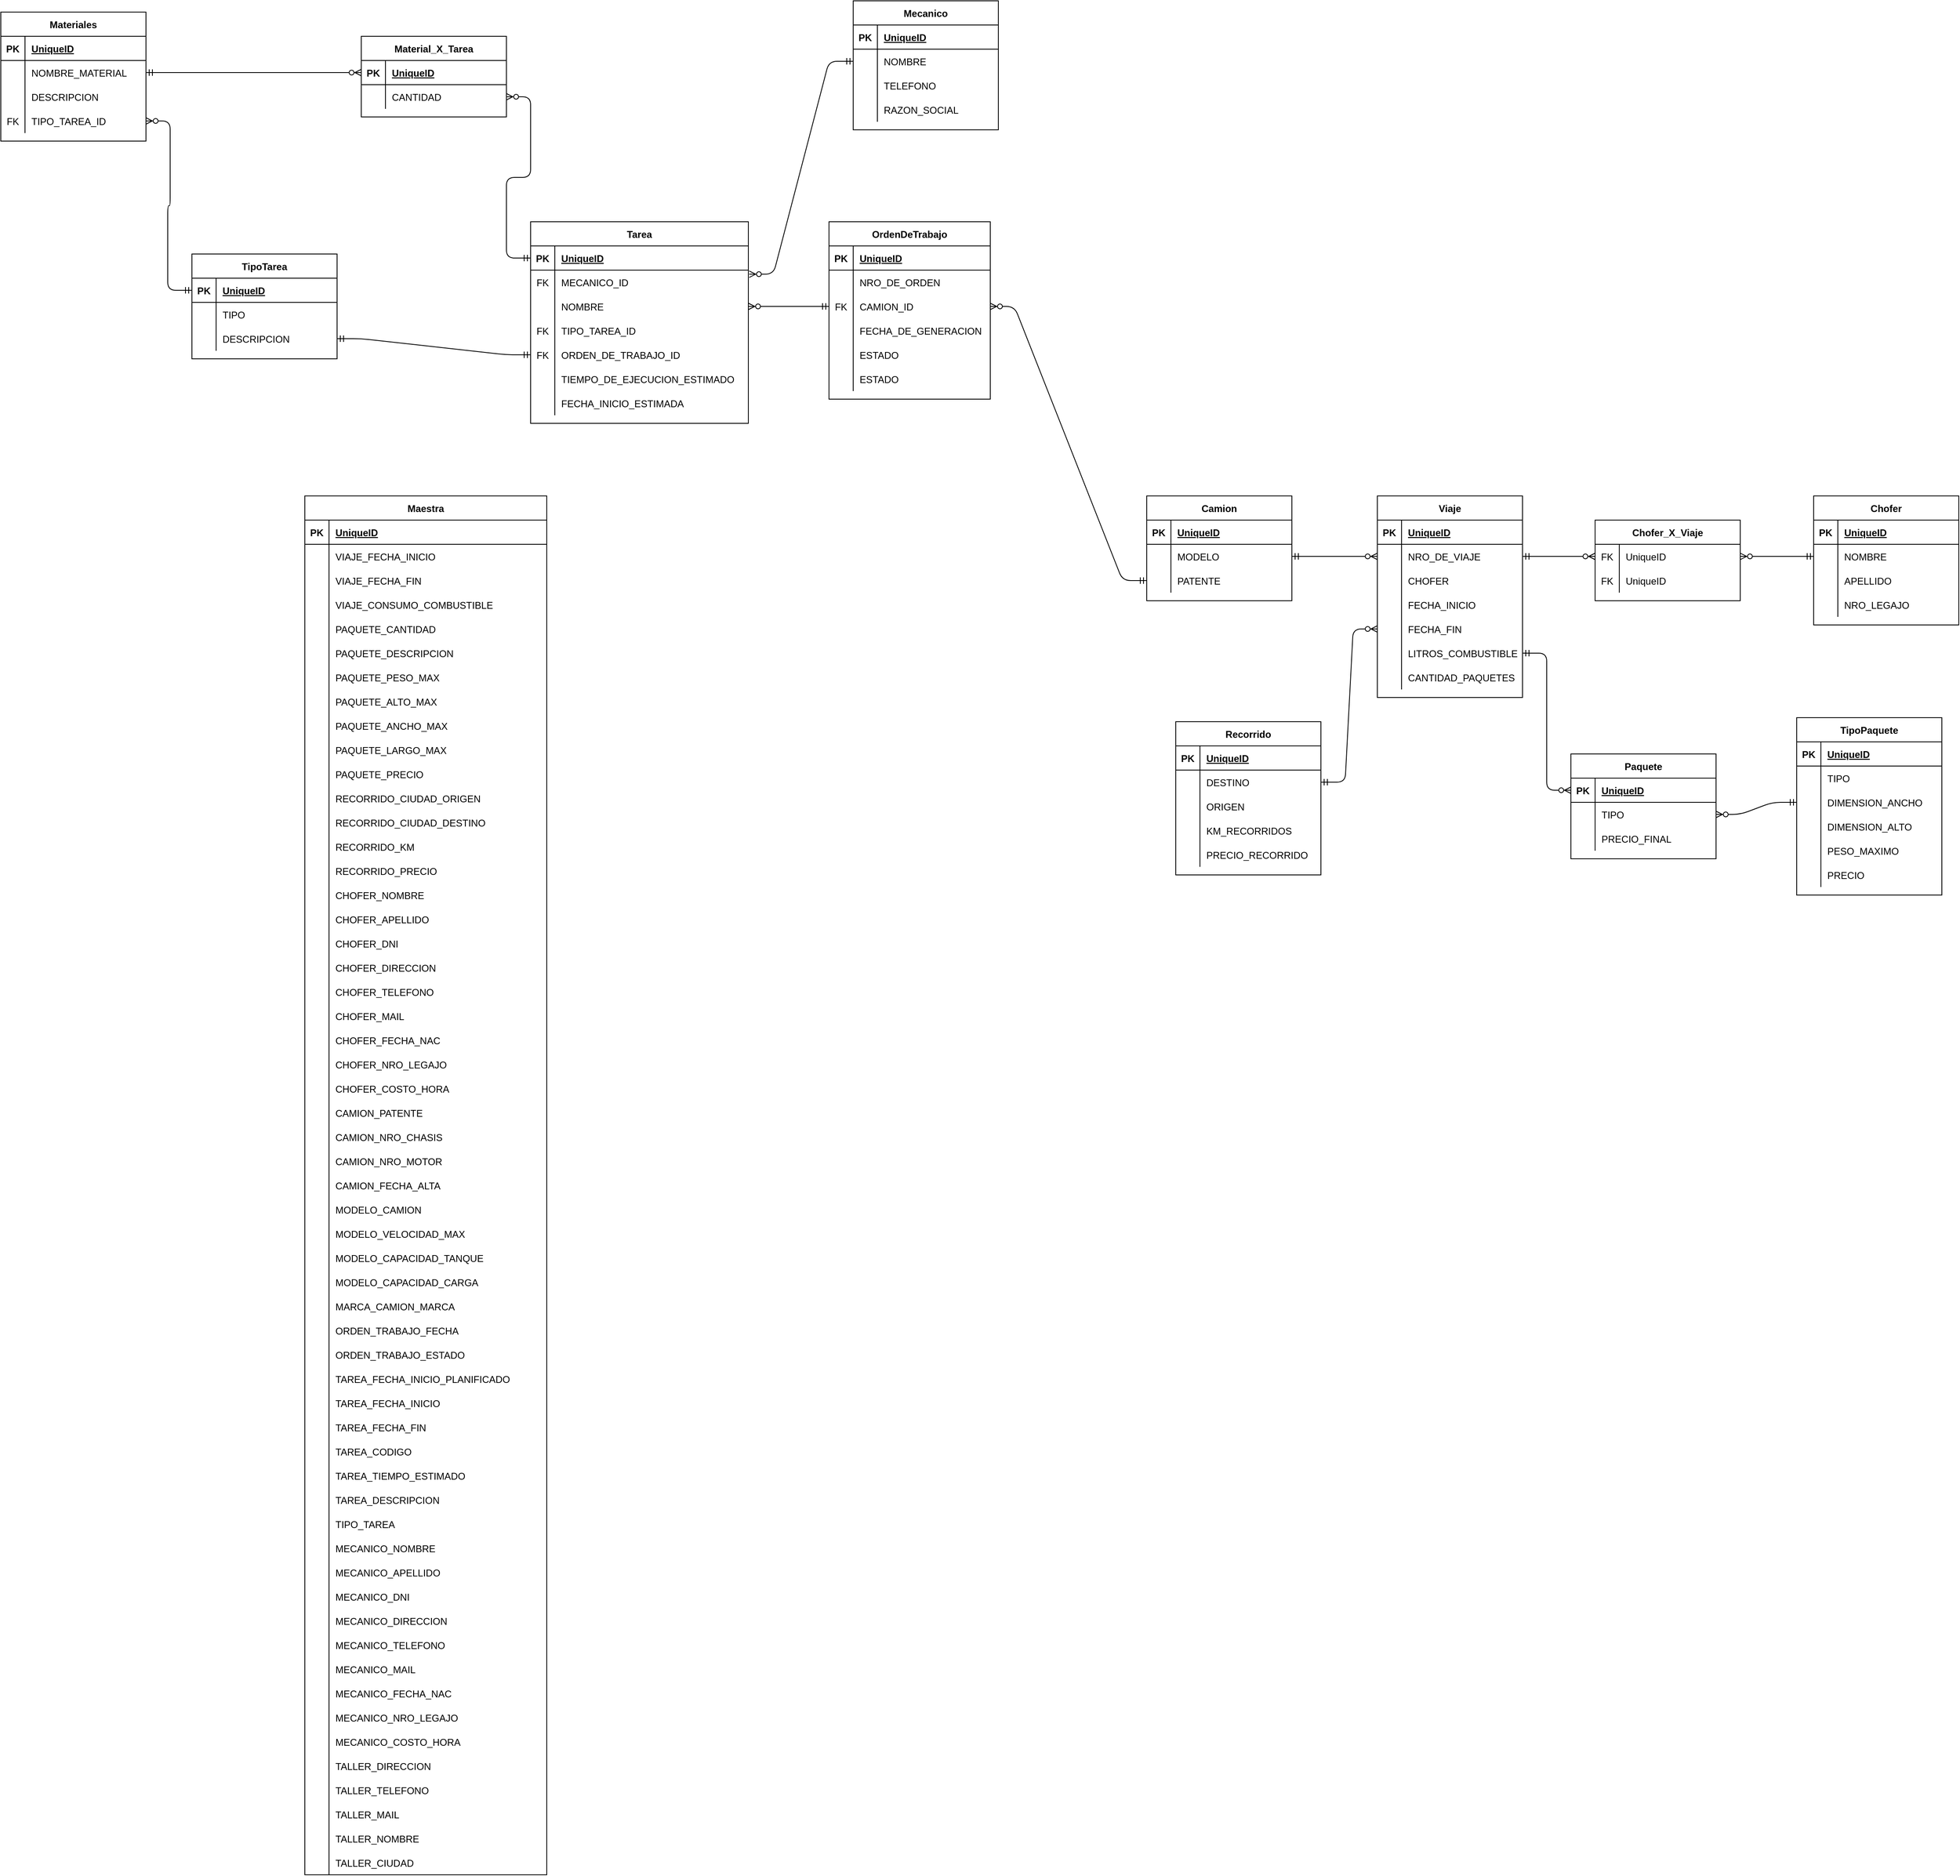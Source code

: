 <mxfile version="14.9.6" type="device"><diagram id="6IigSW5zbwEDqUWG30RW" name="Página-1"><mxGraphModel dx="2747" dy="1679" grid="1" gridSize="10" guides="1" tooltips="1" connect="1" arrows="1" fold="1" page="1" pageScale="1" pageWidth="827" pageHeight="1169" math="0" shadow="0"><root><mxCell id="0"/><mxCell id="1" parent="0"/><mxCell id="L3CfLS9jrRyJnpyv8TBC-4" value="Maestra" style="shape=table;startSize=30;container=1;collapsible=1;childLayout=tableLayout;fixedRows=1;rowLines=0;fontStyle=1;align=center;resizeLast=1;" vertex="1" parent="1"><mxGeometry x="-630" y="30" width="300" height="1710" as="geometry"/></mxCell><mxCell id="L3CfLS9jrRyJnpyv8TBC-5" value="" style="shape=partialRectangle;collapsible=0;dropTarget=0;pointerEvents=0;fillColor=none;top=0;left=0;bottom=1;right=0;points=[[0,0.5],[1,0.5]];portConstraint=eastwest;" vertex="1" parent="L3CfLS9jrRyJnpyv8TBC-4"><mxGeometry y="30" width="300" height="30" as="geometry"/></mxCell><mxCell id="L3CfLS9jrRyJnpyv8TBC-6" value="PK" style="shape=partialRectangle;connectable=0;fillColor=none;top=0;left=0;bottom=0;right=0;fontStyle=1;overflow=hidden;" vertex="1" parent="L3CfLS9jrRyJnpyv8TBC-5"><mxGeometry width="30" height="30" as="geometry"/></mxCell><mxCell id="L3CfLS9jrRyJnpyv8TBC-7" value="UniqueID" style="shape=partialRectangle;connectable=0;fillColor=none;top=0;left=0;bottom=0;right=0;align=left;spacingLeft=6;fontStyle=5;overflow=hidden;" vertex="1" parent="L3CfLS9jrRyJnpyv8TBC-5"><mxGeometry x="30" width="270" height="30" as="geometry"/></mxCell><mxCell id="L3CfLS9jrRyJnpyv8TBC-8" value="" style="shape=partialRectangle;collapsible=0;dropTarget=0;pointerEvents=0;fillColor=none;top=0;left=0;bottom=0;right=0;points=[[0,0.5],[1,0.5]];portConstraint=eastwest;" vertex="1" parent="L3CfLS9jrRyJnpyv8TBC-4"><mxGeometry y="60" width="300" height="30" as="geometry"/></mxCell><mxCell id="L3CfLS9jrRyJnpyv8TBC-9" value="" style="shape=partialRectangle;connectable=0;fillColor=none;top=0;left=0;bottom=0;right=0;editable=1;overflow=hidden;" vertex="1" parent="L3CfLS9jrRyJnpyv8TBC-8"><mxGeometry width="30" height="30" as="geometry"/></mxCell><mxCell id="L3CfLS9jrRyJnpyv8TBC-10" value="VIAJE_FECHA_INICIO" style="shape=partialRectangle;connectable=0;fillColor=none;top=0;left=0;bottom=0;right=0;align=left;spacingLeft=6;overflow=hidden;" vertex="1" parent="L3CfLS9jrRyJnpyv8TBC-8"><mxGeometry x="30" width="270" height="30" as="geometry"/></mxCell><mxCell id="L3CfLS9jrRyJnpyv8TBC-11" value="" style="shape=partialRectangle;collapsible=0;dropTarget=0;pointerEvents=0;fillColor=none;top=0;left=0;bottom=0;right=0;points=[[0,0.5],[1,0.5]];portConstraint=eastwest;" vertex="1" parent="L3CfLS9jrRyJnpyv8TBC-4"><mxGeometry y="90" width="300" height="30" as="geometry"/></mxCell><mxCell id="L3CfLS9jrRyJnpyv8TBC-12" value="" style="shape=partialRectangle;connectable=0;fillColor=none;top=0;left=0;bottom=0;right=0;editable=1;overflow=hidden;" vertex="1" parent="L3CfLS9jrRyJnpyv8TBC-11"><mxGeometry width="30" height="30" as="geometry"/></mxCell><mxCell id="L3CfLS9jrRyJnpyv8TBC-13" value="VIAJE_FECHA_FIN" style="shape=partialRectangle;connectable=0;fillColor=none;top=0;left=0;bottom=0;right=0;align=left;spacingLeft=6;overflow=hidden;" vertex="1" parent="L3CfLS9jrRyJnpyv8TBC-11"><mxGeometry x="30" width="270" height="30" as="geometry"/></mxCell><mxCell id="L3CfLS9jrRyJnpyv8TBC-14" value="" style="shape=partialRectangle;collapsible=0;dropTarget=0;pointerEvents=0;fillColor=none;top=0;left=0;bottom=0;right=0;points=[[0,0.5],[1,0.5]];portConstraint=eastwest;" vertex="1" parent="L3CfLS9jrRyJnpyv8TBC-4"><mxGeometry y="120" width="300" height="30" as="geometry"/></mxCell><mxCell id="L3CfLS9jrRyJnpyv8TBC-15" value="" style="shape=partialRectangle;connectable=0;fillColor=none;top=0;left=0;bottom=0;right=0;editable=1;overflow=hidden;" vertex="1" parent="L3CfLS9jrRyJnpyv8TBC-14"><mxGeometry width="30" height="30" as="geometry"/></mxCell><mxCell id="L3CfLS9jrRyJnpyv8TBC-16" value="VIAJE_CONSUMO_COMBUSTIBLE" style="shape=partialRectangle;connectable=0;fillColor=none;top=0;left=0;bottom=0;right=0;align=left;spacingLeft=6;overflow=hidden;" vertex="1" parent="L3CfLS9jrRyJnpyv8TBC-14"><mxGeometry x="30" width="270" height="30" as="geometry"/></mxCell><mxCell id="L3CfLS9jrRyJnpyv8TBC-25" value="" style="shape=partialRectangle;collapsible=0;dropTarget=0;pointerEvents=0;fillColor=none;top=0;left=0;bottom=0;right=0;points=[[0,0.5],[1,0.5]];portConstraint=eastwest;" vertex="1" parent="L3CfLS9jrRyJnpyv8TBC-4"><mxGeometry y="150" width="300" height="30" as="geometry"/></mxCell><mxCell id="L3CfLS9jrRyJnpyv8TBC-26" value="" style="shape=partialRectangle;connectable=0;fillColor=none;top=0;left=0;bottom=0;right=0;editable=1;overflow=hidden;" vertex="1" parent="L3CfLS9jrRyJnpyv8TBC-25"><mxGeometry width="30" height="30" as="geometry"/></mxCell><mxCell id="L3CfLS9jrRyJnpyv8TBC-27" value="PAQUETE_CANTIDAD" style="shape=partialRectangle;connectable=0;fillColor=none;top=0;left=0;bottom=0;right=0;align=left;spacingLeft=6;overflow=hidden;" vertex="1" parent="L3CfLS9jrRyJnpyv8TBC-25"><mxGeometry x="30" width="270" height="30" as="geometry"/></mxCell><mxCell id="L3CfLS9jrRyJnpyv8TBC-28" value="" style="shape=partialRectangle;collapsible=0;dropTarget=0;pointerEvents=0;fillColor=none;top=0;left=0;bottom=0;right=0;points=[[0,0.5],[1,0.5]];portConstraint=eastwest;" vertex="1" parent="L3CfLS9jrRyJnpyv8TBC-4"><mxGeometry y="180" width="300" height="30" as="geometry"/></mxCell><mxCell id="L3CfLS9jrRyJnpyv8TBC-29" value="" style="shape=partialRectangle;connectable=0;fillColor=none;top=0;left=0;bottom=0;right=0;editable=1;overflow=hidden;" vertex="1" parent="L3CfLS9jrRyJnpyv8TBC-28"><mxGeometry width="30" height="30" as="geometry"/></mxCell><mxCell id="L3CfLS9jrRyJnpyv8TBC-30" value="PAQUETE_DESCRIPCION" style="shape=partialRectangle;connectable=0;fillColor=none;top=0;left=0;bottom=0;right=0;align=left;spacingLeft=6;overflow=hidden;" vertex="1" parent="L3CfLS9jrRyJnpyv8TBC-28"><mxGeometry x="30" width="270" height="30" as="geometry"/></mxCell><mxCell id="L3CfLS9jrRyJnpyv8TBC-31" value="" style="shape=partialRectangle;collapsible=0;dropTarget=0;pointerEvents=0;fillColor=none;top=0;left=0;bottom=0;right=0;points=[[0,0.5],[1,0.5]];portConstraint=eastwest;" vertex="1" parent="L3CfLS9jrRyJnpyv8TBC-4"><mxGeometry y="210" width="300" height="30" as="geometry"/></mxCell><mxCell id="L3CfLS9jrRyJnpyv8TBC-32" value="" style="shape=partialRectangle;connectable=0;fillColor=none;top=0;left=0;bottom=0;right=0;editable=1;overflow=hidden;" vertex="1" parent="L3CfLS9jrRyJnpyv8TBC-31"><mxGeometry width="30" height="30" as="geometry"/></mxCell><mxCell id="L3CfLS9jrRyJnpyv8TBC-33" value="PAQUETE_PESO_MAX" style="shape=partialRectangle;connectable=0;fillColor=none;top=0;left=0;bottom=0;right=0;align=left;spacingLeft=6;overflow=hidden;" vertex="1" parent="L3CfLS9jrRyJnpyv8TBC-31"><mxGeometry x="30" width="270" height="30" as="geometry"/></mxCell><mxCell id="L3CfLS9jrRyJnpyv8TBC-34" value="" style="shape=partialRectangle;collapsible=0;dropTarget=0;pointerEvents=0;fillColor=none;top=0;left=0;bottom=0;right=0;points=[[0,0.5],[1,0.5]];portConstraint=eastwest;" vertex="1" parent="L3CfLS9jrRyJnpyv8TBC-4"><mxGeometry y="240" width="300" height="30" as="geometry"/></mxCell><mxCell id="L3CfLS9jrRyJnpyv8TBC-35" value="" style="shape=partialRectangle;connectable=0;fillColor=none;top=0;left=0;bottom=0;right=0;editable=1;overflow=hidden;" vertex="1" parent="L3CfLS9jrRyJnpyv8TBC-34"><mxGeometry width="30" height="30" as="geometry"/></mxCell><mxCell id="L3CfLS9jrRyJnpyv8TBC-36" value="PAQUETE_ALTO_MAX" style="shape=partialRectangle;connectable=0;fillColor=none;top=0;left=0;bottom=0;right=0;align=left;spacingLeft=6;overflow=hidden;" vertex="1" parent="L3CfLS9jrRyJnpyv8TBC-34"><mxGeometry x="30" width="270" height="30" as="geometry"/></mxCell><mxCell id="L3CfLS9jrRyJnpyv8TBC-37" value="" style="shape=partialRectangle;collapsible=0;dropTarget=0;pointerEvents=0;fillColor=none;top=0;left=0;bottom=0;right=0;points=[[0,0.5],[1,0.5]];portConstraint=eastwest;" vertex="1" parent="L3CfLS9jrRyJnpyv8TBC-4"><mxGeometry y="270" width="300" height="30" as="geometry"/></mxCell><mxCell id="L3CfLS9jrRyJnpyv8TBC-38" value="" style="shape=partialRectangle;connectable=0;fillColor=none;top=0;left=0;bottom=0;right=0;editable=1;overflow=hidden;" vertex="1" parent="L3CfLS9jrRyJnpyv8TBC-37"><mxGeometry width="30" height="30" as="geometry"/></mxCell><mxCell id="L3CfLS9jrRyJnpyv8TBC-39" value="PAQUETE_ANCHO_MAX" style="shape=partialRectangle;connectable=0;fillColor=none;top=0;left=0;bottom=0;right=0;align=left;spacingLeft=6;overflow=hidden;" vertex="1" parent="L3CfLS9jrRyJnpyv8TBC-37"><mxGeometry x="30" width="270" height="30" as="geometry"/></mxCell><mxCell id="L3CfLS9jrRyJnpyv8TBC-40" value="" style="shape=partialRectangle;collapsible=0;dropTarget=0;pointerEvents=0;fillColor=none;top=0;left=0;bottom=0;right=0;points=[[0,0.5],[1,0.5]];portConstraint=eastwest;" vertex="1" parent="L3CfLS9jrRyJnpyv8TBC-4"><mxGeometry y="300" width="300" height="30" as="geometry"/></mxCell><mxCell id="L3CfLS9jrRyJnpyv8TBC-41" value="" style="shape=partialRectangle;connectable=0;fillColor=none;top=0;left=0;bottom=0;right=0;editable=1;overflow=hidden;" vertex="1" parent="L3CfLS9jrRyJnpyv8TBC-40"><mxGeometry width="30" height="30" as="geometry"/></mxCell><mxCell id="L3CfLS9jrRyJnpyv8TBC-42" value="PAQUETE_LARGO_MAX" style="shape=partialRectangle;connectable=0;fillColor=none;top=0;left=0;bottom=0;right=0;align=left;spacingLeft=6;overflow=hidden;" vertex="1" parent="L3CfLS9jrRyJnpyv8TBC-40"><mxGeometry x="30" width="270" height="30" as="geometry"/></mxCell><mxCell id="L3CfLS9jrRyJnpyv8TBC-43" value="" style="shape=partialRectangle;collapsible=0;dropTarget=0;pointerEvents=0;fillColor=none;top=0;left=0;bottom=0;right=0;points=[[0,0.5],[1,0.5]];portConstraint=eastwest;" vertex="1" parent="L3CfLS9jrRyJnpyv8TBC-4"><mxGeometry y="330" width="300" height="30" as="geometry"/></mxCell><mxCell id="L3CfLS9jrRyJnpyv8TBC-44" value="" style="shape=partialRectangle;connectable=0;fillColor=none;top=0;left=0;bottom=0;right=0;editable=1;overflow=hidden;" vertex="1" parent="L3CfLS9jrRyJnpyv8TBC-43"><mxGeometry width="30" height="30" as="geometry"/></mxCell><mxCell id="L3CfLS9jrRyJnpyv8TBC-45" value="PAQUETE_PRECIO" style="shape=partialRectangle;connectable=0;fillColor=none;top=0;left=0;bottom=0;right=0;align=left;spacingLeft=6;overflow=hidden;" vertex="1" parent="L3CfLS9jrRyJnpyv8TBC-43"><mxGeometry x="30" width="270" height="30" as="geometry"/></mxCell><mxCell id="L3CfLS9jrRyJnpyv8TBC-46" value="" style="shape=partialRectangle;collapsible=0;dropTarget=0;pointerEvents=0;fillColor=none;top=0;left=0;bottom=0;right=0;points=[[0,0.5],[1,0.5]];portConstraint=eastwest;" vertex="1" parent="L3CfLS9jrRyJnpyv8TBC-4"><mxGeometry y="360" width="300" height="30" as="geometry"/></mxCell><mxCell id="L3CfLS9jrRyJnpyv8TBC-47" value="" style="shape=partialRectangle;connectable=0;fillColor=none;top=0;left=0;bottom=0;right=0;editable=1;overflow=hidden;" vertex="1" parent="L3CfLS9jrRyJnpyv8TBC-46"><mxGeometry width="30" height="30" as="geometry"/></mxCell><mxCell id="L3CfLS9jrRyJnpyv8TBC-48" value="RECORRIDO_CIUDAD_ORIGEN" style="shape=partialRectangle;connectable=0;fillColor=none;top=0;left=0;bottom=0;right=0;align=left;spacingLeft=6;overflow=hidden;" vertex="1" parent="L3CfLS9jrRyJnpyv8TBC-46"><mxGeometry x="30" width="270" height="30" as="geometry"/></mxCell><mxCell id="L3CfLS9jrRyJnpyv8TBC-49" value="" style="shape=partialRectangle;collapsible=0;dropTarget=0;pointerEvents=0;fillColor=none;top=0;left=0;bottom=0;right=0;points=[[0,0.5],[1,0.5]];portConstraint=eastwest;" vertex="1" parent="L3CfLS9jrRyJnpyv8TBC-4"><mxGeometry y="390" width="300" height="30" as="geometry"/></mxCell><mxCell id="L3CfLS9jrRyJnpyv8TBC-50" value="" style="shape=partialRectangle;connectable=0;fillColor=none;top=0;left=0;bottom=0;right=0;editable=1;overflow=hidden;" vertex="1" parent="L3CfLS9jrRyJnpyv8TBC-49"><mxGeometry width="30" height="30" as="geometry"/></mxCell><mxCell id="L3CfLS9jrRyJnpyv8TBC-51" value="RECORRIDO_CIUDAD_DESTINO" style="shape=partialRectangle;connectable=0;fillColor=none;top=0;left=0;bottom=0;right=0;align=left;spacingLeft=6;overflow=hidden;" vertex="1" parent="L3CfLS9jrRyJnpyv8TBC-49"><mxGeometry x="30" width="270" height="30" as="geometry"/></mxCell><mxCell id="L3CfLS9jrRyJnpyv8TBC-52" value="" style="shape=partialRectangle;collapsible=0;dropTarget=0;pointerEvents=0;fillColor=none;top=0;left=0;bottom=0;right=0;points=[[0,0.5],[1,0.5]];portConstraint=eastwest;" vertex="1" parent="L3CfLS9jrRyJnpyv8TBC-4"><mxGeometry y="420" width="300" height="30" as="geometry"/></mxCell><mxCell id="L3CfLS9jrRyJnpyv8TBC-53" value="" style="shape=partialRectangle;connectable=0;fillColor=none;top=0;left=0;bottom=0;right=0;editable=1;overflow=hidden;" vertex="1" parent="L3CfLS9jrRyJnpyv8TBC-52"><mxGeometry width="30" height="30" as="geometry"/></mxCell><mxCell id="L3CfLS9jrRyJnpyv8TBC-54" value="RECORRIDO_KM" style="shape=partialRectangle;connectable=0;fillColor=none;top=0;left=0;bottom=0;right=0;align=left;spacingLeft=6;overflow=hidden;" vertex="1" parent="L3CfLS9jrRyJnpyv8TBC-52"><mxGeometry x="30" width="270" height="30" as="geometry"/></mxCell><mxCell id="L3CfLS9jrRyJnpyv8TBC-55" value="" style="shape=partialRectangle;collapsible=0;dropTarget=0;pointerEvents=0;fillColor=none;top=0;left=0;bottom=0;right=0;points=[[0,0.5],[1,0.5]];portConstraint=eastwest;" vertex="1" parent="L3CfLS9jrRyJnpyv8TBC-4"><mxGeometry y="450" width="300" height="30" as="geometry"/></mxCell><mxCell id="L3CfLS9jrRyJnpyv8TBC-56" value="" style="shape=partialRectangle;connectable=0;fillColor=none;top=0;left=0;bottom=0;right=0;editable=1;overflow=hidden;" vertex="1" parent="L3CfLS9jrRyJnpyv8TBC-55"><mxGeometry width="30" height="30" as="geometry"/></mxCell><mxCell id="L3CfLS9jrRyJnpyv8TBC-57" value="RECORRIDO_PRECIO" style="shape=partialRectangle;connectable=0;fillColor=none;top=0;left=0;bottom=0;right=0;align=left;spacingLeft=6;overflow=hidden;" vertex="1" parent="L3CfLS9jrRyJnpyv8TBC-55"><mxGeometry x="30" width="270" height="30" as="geometry"/></mxCell><mxCell id="L3CfLS9jrRyJnpyv8TBC-58" value="" style="shape=partialRectangle;collapsible=0;dropTarget=0;pointerEvents=0;fillColor=none;top=0;left=0;bottom=0;right=0;points=[[0,0.5],[1,0.5]];portConstraint=eastwest;" vertex="1" parent="L3CfLS9jrRyJnpyv8TBC-4"><mxGeometry y="480" width="300" height="30" as="geometry"/></mxCell><mxCell id="L3CfLS9jrRyJnpyv8TBC-59" value="" style="shape=partialRectangle;connectable=0;fillColor=none;top=0;left=0;bottom=0;right=0;editable=1;overflow=hidden;" vertex="1" parent="L3CfLS9jrRyJnpyv8TBC-58"><mxGeometry width="30" height="30" as="geometry"/></mxCell><mxCell id="L3CfLS9jrRyJnpyv8TBC-60" value="CHOFER_NOMBRE" style="shape=partialRectangle;connectable=0;fillColor=none;top=0;left=0;bottom=0;right=0;align=left;spacingLeft=6;overflow=hidden;" vertex="1" parent="L3CfLS9jrRyJnpyv8TBC-58"><mxGeometry x="30" width="270" height="30" as="geometry"/></mxCell><mxCell id="L3CfLS9jrRyJnpyv8TBC-61" value="" style="shape=partialRectangle;collapsible=0;dropTarget=0;pointerEvents=0;fillColor=none;top=0;left=0;bottom=0;right=0;points=[[0,0.5],[1,0.5]];portConstraint=eastwest;" vertex="1" parent="L3CfLS9jrRyJnpyv8TBC-4"><mxGeometry y="510" width="300" height="30" as="geometry"/></mxCell><mxCell id="L3CfLS9jrRyJnpyv8TBC-62" value="" style="shape=partialRectangle;connectable=0;fillColor=none;top=0;left=0;bottom=0;right=0;editable=1;overflow=hidden;" vertex="1" parent="L3CfLS9jrRyJnpyv8TBC-61"><mxGeometry width="30" height="30" as="geometry"/></mxCell><mxCell id="L3CfLS9jrRyJnpyv8TBC-63" value="CHOFER_APELLIDO" style="shape=partialRectangle;connectable=0;fillColor=none;top=0;left=0;bottom=0;right=0;align=left;spacingLeft=6;overflow=hidden;" vertex="1" parent="L3CfLS9jrRyJnpyv8TBC-61"><mxGeometry x="30" width="270" height="30" as="geometry"/></mxCell><mxCell id="L3CfLS9jrRyJnpyv8TBC-64" value="" style="shape=partialRectangle;collapsible=0;dropTarget=0;pointerEvents=0;fillColor=none;top=0;left=0;bottom=0;right=0;points=[[0,0.5],[1,0.5]];portConstraint=eastwest;" vertex="1" parent="L3CfLS9jrRyJnpyv8TBC-4"><mxGeometry y="540" width="300" height="30" as="geometry"/></mxCell><mxCell id="L3CfLS9jrRyJnpyv8TBC-65" value="" style="shape=partialRectangle;connectable=0;fillColor=none;top=0;left=0;bottom=0;right=0;editable=1;overflow=hidden;" vertex="1" parent="L3CfLS9jrRyJnpyv8TBC-64"><mxGeometry width="30" height="30" as="geometry"/></mxCell><mxCell id="L3CfLS9jrRyJnpyv8TBC-66" value="CHOFER_DNI" style="shape=partialRectangle;connectable=0;fillColor=none;top=0;left=0;bottom=0;right=0;align=left;spacingLeft=6;overflow=hidden;" vertex="1" parent="L3CfLS9jrRyJnpyv8TBC-64"><mxGeometry x="30" width="270" height="30" as="geometry"/></mxCell><mxCell id="L3CfLS9jrRyJnpyv8TBC-67" value="" style="shape=partialRectangle;collapsible=0;dropTarget=0;pointerEvents=0;fillColor=none;top=0;left=0;bottom=0;right=0;points=[[0,0.5],[1,0.5]];portConstraint=eastwest;" vertex="1" parent="L3CfLS9jrRyJnpyv8TBC-4"><mxGeometry y="570" width="300" height="30" as="geometry"/></mxCell><mxCell id="L3CfLS9jrRyJnpyv8TBC-68" value="" style="shape=partialRectangle;connectable=0;fillColor=none;top=0;left=0;bottom=0;right=0;editable=1;overflow=hidden;" vertex="1" parent="L3CfLS9jrRyJnpyv8TBC-67"><mxGeometry width="30" height="30" as="geometry"/></mxCell><mxCell id="L3CfLS9jrRyJnpyv8TBC-69" value="CHOFER_DIRECCION" style="shape=partialRectangle;connectable=0;fillColor=none;top=0;left=0;bottom=0;right=0;align=left;spacingLeft=6;overflow=hidden;" vertex="1" parent="L3CfLS9jrRyJnpyv8TBC-67"><mxGeometry x="30" width="270" height="30" as="geometry"/></mxCell><mxCell id="L3CfLS9jrRyJnpyv8TBC-70" value="" style="shape=partialRectangle;collapsible=0;dropTarget=0;pointerEvents=0;fillColor=none;top=0;left=0;bottom=0;right=0;points=[[0,0.5],[1,0.5]];portConstraint=eastwest;" vertex="1" parent="L3CfLS9jrRyJnpyv8TBC-4"><mxGeometry y="600" width="300" height="30" as="geometry"/></mxCell><mxCell id="L3CfLS9jrRyJnpyv8TBC-71" value="" style="shape=partialRectangle;connectable=0;fillColor=none;top=0;left=0;bottom=0;right=0;editable=1;overflow=hidden;" vertex="1" parent="L3CfLS9jrRyJnpyv8TBC-70"><mxGeometry width="30" height="30" as="geometry"/></mxCell><mxCell id="L3CfLS9jrRyJnpyv8TBC-72" value="CHOFER_TELEFONO" style="shape=partialRectangle;connectable=0;fillColor=none;top=0;left=0;bottom=0;right=0;align=left;spacingLeft=6;overflow=hidden;" vertex="1" parent="L3CfLS9jrRyJnpyv8TBC-70"><mxGeometry x="30" width="270" height="30" as="geometry"/></mxCell><mxCell id="L3CfLS9jrRyJnpyv8TBC-73" value="" style="shape=partialRectangle;collapsible=0;dropTarget=0;pointerEvents=0;fillColor=none;top=0;left=0;bottom=0;right=0;points=[[0,0.5],[1,0.5]];portConstraint=eastwest;" vertex="1" parent="L3CfLS9jrRyJnpyv8TBC-4"><mxGeometry y="630" width="300" height="30" as="geometry"/></mxCell><mxCell id="L3CfLS9jrRyJnpyv8TBC-74" value="" style="shape=partialRectangle;connectable=0;fillColor=none;top=0;left=0;bottom=0;right=0;editable=1;overflow=hidden;" vertex="1" parent="L3CfLS9jrRyJnpyv8TBC-73"><mxGeometry width="30" height="30" as="geometry"/></mxCell><mxCell id="L3CfLS9jrRyJnpyv8TBC-75" value="CHOFER_MAIL" style="shape=partialRectangle;connectable=0;fillColor=none;top=0;left=0;bottom=0;right=0;align=left;spacingLeft=6;overflow=hidden;" vertex="1" parent="L3CfLS9jrRyJnpyv8TBC-73"><mxGeometry x="30" width="270" height="30" as="geometry"/></mxCell><mxCell id="L3CfLS9jrRyJnpyv8TBC-76" value="" style="shape=partialRectangle;collapsible=0;dropTarget=0;pointerEvents=0;fillColor=none;top=0;left=0;bottom=0;right=0;points=[[0,0.5],[1,0.5]];portConstraint=eastwest;" vertex="1" parent="L3CfLS9jrRyJnpyv8TBC-4"><mxGeometry y="660" width="300" height="30" as="geometry"/></mxCell><mxCell id="L3CfLS9jrRyJnpyv8TBC-77" value="" style="shape=partialRectangle;connectable=0;fillColor=none;top=0;left=0;bottom=0;right=0;editable=1;overflow=hidden;" vertex="1" parent="L3CfLS9jrRyJnpyv8TBC-76"><mxGeometry width="30" height="30" as="geometry"/></mxCell><mxCell id="L3CfLS9jrRyJnpyv8TBC-78" value="CHOFER_FECHA_NAC" style="shape=partialRectangle;connectable=0;fillColor=none;top=0;left=0;bottom=0;right=0;align=left;spacingLeft=6;overflow=hidden;" vertex="1" parent="L3CfLS9jrRyJnpyv8TBC-76"><mxGeometry x="30" width="270" height="30" as="geometry"/></mxCell><mxCell id="L3CfLS9jrRyJnpyv8TBC-79" value="" style="shape=partialRectangle;collapsible=0;dropTarget=0;pointerEvents=0;fillColor=none;top=0;left=0;bottom=0;right=0;points=[[0,0.5],[1,0.5]];portConstraint=eastwest;" vertex="1" parent="L3CfLS9jrRyJnpyv8TBC-4"><mxGeometry y="690" width="300" height="30" as="geometry"/></mxCell><mxCell id="L3CfLS9jrRyJnpyv8TBC-80" value="" style="shape=partialRectangle;connectable=0;fillColor=none;top=0;left=0;bottom=0;right=0;editable=1;overflow=hidden;" vertex="1" parent="L3CfLS9jrRyJnpyv8TBC-79"><mxGeometry width="30" height="30" as="geometry"/></mxCell><mxCell id="L3CfLS9jrRyJnpyv8TBC-81" value="CHOFER_NRO_LEGAJO" style="shape=partialRectangle;connectable=0;fillColor=none;top=0;left=0;bottom=0;right=0;align=left;spacingLeft=6;overflow=hidden;" vertex="1" parent="L3CfLS9jrRyJnpyv8TBC-79"><mxGeometry x="30" width="270" height="30" as="geometry"/></mxCell><mxCell id="L3CfLS9jrRyJnpyv8TBC-82" value="" style="shape=partialRectangle;collapsible=0;dropTarget=0;pointerEvents=0;fillColor=none;top=0;left=0;bottom=0;right=0;points=[[0,0.5],[1,0.5]];portConstraint=eastwest;" vertex="1" parent="L3CfLS9jrRyJnpyv8TBC-4"><mxGeometry y="720" width="300" height="30" as="geometry"/></mxCell><mxCell id="L3CfLS9jrRyJnpyv8TBC-83" value="" style="shape=partialRectangle;connectable=0;fillColor=none;top=0;left=0;bottom=0;right=0;editable=1;overflow=hidden;" vertex="1" parent="L3CfLS9jrRyJnpyv8TBC-82"><mxGeometry width="30" height="30" as="geometry"/></mxCell><mxCell id="L3CfLS9jrRyJnpyv8TBC-84" value="CHOFER_COSTO_HORA" style="shape=partialRectangle;connectable=0;fillColor=none;top=0;left=0;bottom=0;right=0;align=left;spacingLeft=6;overflow=hidden;" vertex="1" parent="L3CfLS9jrRyJnpyv8TBC-82"><mxGeometry x="30" width="270" height="30" as="geometry"/></mxCell><mxCell id="L3CfLS9jrRyJnpyv8TBC-85" value="" style="shape=partialRectangle;collapsible=0;dropTarget=0;pointerEvents=0;fillColor=none;top=0;left=0;bottom=0;right=0;points=[[0,0.5],[1,0.5]];portConstraint=eastwest;" vertex="1" parent="L3CfLS9jrRyJnpyv8TBC-4"><mxGeometry y="750" width="300" height="30" as="geometry"/></mxCell><mxCell id="L3CfLS9jrRyJnpyv8TBC-86" value="" style="shape=partialRectangle;connectable=0;fillColor=none;top=0;left=0;bottom=0;right=0;editable=1;overflow=hidden;" vertex="1" parent="L3CfLS9jrRyJnpyv8TBC-85"><mxGeometry width="30" height="30" as="geometry"/></mxCell><mxCell id="L3CfLS9jrRyJnpyv8TBC-87" value="CAMION_PATENTE" style="shape=partialRectangle;connectable=0;fillColor=none;top=0;left=0;bottom=0;right=0;align=left;spacingLeft=6;overflow=hidden;" vertex="1" parent="L3CfLS9jrRyJnpyv8TBC-85"><mxGeometry x="30" width="270" height="30" as="geometry"/></mxCell><mxCell id="L3CfLS9jrRyJnpyv8TBC-88" value="" style="shape=partialRectangle;collapsible=0;dropTarget=0;pointerEvents=0;fillColor=none;top=0;left=0;bottom=0;right=0;points=[[0,0.5],[1,0.5]];portConstraint=eastwest;" vertex="1" parent="L3CfLS9jrRyJnpyv8TBC-4"><mxGeometry y="780" width="300" height="30" as="geometry"/></mxCell><mxCell id="L3CfLS9jrRyJnpyv8TBC-89" value="" style="shape=partialRectangle;connectable=0;fillColor=none;top=0;left=0;bottom=0;right=0;editable=1;overflow=hidden;" vertex="1" parent="L3CfLS9jrRyJnpyv8TBC-88"><mxGeometry width="30" height="30" as="geometry"/></mxCell><mxCell id="L3CfLS9jrRyJnpyv8TBC-90" value="CAMION_NRO_CHASIS" style="shape=partialRectangle;connectable=0;fillColor=none;top=0;left=0;bottom=0;right=0;align=left;spacingLeft=6;overflow=hidden;" vertex="1" parent="L3CfLS9jrRyJnpyv8TBC-88"><mxGeometry x="30" width="270" height="30" as="geometry"/></mxCell><mxCell id="L3CfLS9jrRyJnpyv8TBC-91" value="" style="shape=partialRectangle;collapsible=0;dropTarget=0;pointerEvents=0;fillColor=none;top=0;left=0;bottom=0;right=0;points=[[0,0.5],[1,0.5]];portConstraint=eastwest;" vertex="1" parent="L3CfLS9jrRyJnpyv8TBC-4"><mxGeometry y="810" width="300" height="30" as="geometry"/></mxCell><mxCell id="L3CfLS9jrRyJnpyv8TBC-92" value="" style="shape=partialRectangle;connectable=0;fillColor=none;top=0;left=0;bottom=0;right=0;editable=1;overflow=hidden;" vertex="1" parent="L3CfLS9jrRyJnpyv8TBC-91"><mxGeometry width="30" height="30" as="geometry"/></mxCell><mxCell id="L3CfLS9jrRyJnpyv8TBC-93" value="CAMION_NRO_MOTOR" style="shape=partialRectangle;connectable=0;fillColor=none;top=0;left=0;bottom=0;right=0;align=left;spacingLeft=6;overflow=hidden;" vertex="1" parent="L3CfLS9jrRyJnpyv8TBC-91"><mxGeometry x="30" width="270" height="30" as="geometry"/></mxCell><mxCell id="L3CfLS9jrRyJnpyv8TBC-94" value="" style="shape=partialRectangle;collapsible=0;dropTarget=0;pointerEvents=0;fillColor=none;top=0;left=0;bottom=0;right=0;points=[[0,0.5],[1,0.5]];portConstraint=eastwest;" vertex="1" parent="L3CfLS9jrRyJnpyv8TBC-4"><mxGeometry y="840" width="300" height="30" as="geometry"/></mxCell><mxCell id="L3CfLS9jrRyJnpyv8TBC-95" value="" style="shape=partialRectangle;connectable=0;fillColor=none;top=0;left=0;bottom=0;right=0;editable=1;overflow=hidden;" vertex="1" parent="L3CfLS9jrRyJnpyv8TBC-94"><mxGeometry width="30" height="30" as="geometry"/></mxCell><mxCell id="L3CfLS9jrRyJnpyv8TBC-96" value="CAMION_FECHA_ALTA" style="shape=partialRectangle;connectable=0;fillColor=none;top=0;left=0;bottom=0;right=0;align=left;spacingLeft=6;overflow=hidden;" vertex="1" parent="L3CfLS9jrRyJnpyv8TBC-94"><mxGeometry x="30" width="270" height="30" as="geometry"/></mxCell><mxCell id="L3CfLS9jrRyJnpyv8TBC-97" value="" style="shape=partialRectangle;collapsible=0;dropTarget=0;pointerEvents=0;fillColor=none;top=0;left=0;bottom=0;right=0;points=[[0,0.5],[1,0.5]];portConstraint=eastwest;" vertex="1" parent="L3CfLS9jrRyJnpyv8TBC-4"><mxGeometry y="870" width="300" height="30" as="geometry"/></mxCell><mxCell id="L3CfLS9jrRyJnpyv8TBC-98" value="" style="shape=partialRectangle;connectable=0;fillColor=none;top=0;left=0;bottom=0;right=0;editable=1;overflow=hidden;" vertex="1" parent="L3CfLS9jrRyJnpyv8TBC-97"><mxGeometry width="30" height="30" as="geometry"/></mxCell><mxCell id="L3CfLS9jrRyJnpyv8TBC-99" value="MODELO_CAMION" style="shape=partialRectangle;connectable=0;fillColor=none;top=0;left=0;bottom=0;right=0;align=left;spacingLeft=6;overflow=hidden;" vertex="1" parent="L3CfLS9jrRyJnpyv8TBC-97"><mxGeometry x="30" width="270" height="30" as="geometry"/></mxCell><mxCell id="L3CfLS9jrRyJnpyv8TBC-100" value="" style="shape=partialRectangle;collapsible=0;dropTarget=0;pointerEvents=0;fillColor=none;top=0;left=0;bottom=0;right=0;points=[[0,0.5],[1,0.5]];portConstraint=eastwest;" vertex="1" parent="L3CfLS9jrRyJnpyv8TBC-4"><mxGeometry y="900" width="300" height="30" as="geometry"/></mxCell><mxCell id="L3CfLS9jrRyJnpyv8TBC-101" value="" style="shape=partialRectangle;connectable=0;fillColor=none;top=0;left=0;bottom=0;right=0;editable=1;overflow=hidden;" vertex="1" parent="L3CfLS9jrRyJnpyv8TBC-100"><mxGeometry width="30" height="30" as="geometry"/></mxCell><mxCell id="L3CfLS9jrRyJnpyv8TBC-102" value="MODELO_VELOCIDAD_MAX" style="shape=partialRectangle;connectable=0;fillColor=none;top=0;left=0;bottom=0;right=0;align=left;spacingLeft=6;overflow=hidden;" vertex="1" parent="L3CfLS9jrRyJnpyv8TBC-100"><mxGeometry x="30" width="270" height="30" as="geometry"/></mxCell><mxCell id="L3CfLS9jrRyJnpyv8TBC-103" value="" style="shape=partialRectangle;collapsible=0;dropTarget=0;pointerEvents=0;fillColor=none;top=0;left=0;bottom=0;right=0;points=[[0,0.5],[1,0.5]];portConstraint=eastwest;" vertex="1" parent="L3CfLS9jrRyJnpyv8TBC-4"><mxGeometry y="930" width="300" height="30" as="geometry"/></mxCell><mxCell id="L3CfLS9jrRyJnpyv8TBC-104" value="" style="shape=partialRectangle;connectable=0;fillColor=none;top=0;left=0;bottom=0;right=0;editable=1;overflow=hidden;" vertex="1" parent="L3CfLS9jrRyJnpyv8TBC-103"><mxGeometry width="30" height="30" as="geometry"/></mxCell><mxCell id="L3CfLS9jrRyJnpyv8TBC-105" value="MODELO_CAPACIDAD_TANQUE" style="shape=partialRectangle;connectable=0;fillColor=none;top=0;left=0;bottom=0;right=0;align=left;spacingLeft=6;overflow=hidden;" vertex="1" parent="L3CfLS9jrRyJnpyv8TBC-103"><mxGeometry x="30" width="270" height="30" as="geometry"/></mxCell><mxCell id="L3CfLS9jrRyJnpyv8TBC-106" value="" style="shape=partialRectangle;collapsible=0;dropTarget=0;pointerEvents=0;fillColor=none;top=0;left=0;bottom=0;right=0;points=[[0,0.5],[1,0.5]];portConstraint=eastwest;" vertex="1" parent="L3CfLS9jrRyJnpyv8TBC-4"><mxGeometry y="960" width="300" height="30" as="geometry"/></mxCell><mxCell id="L3CfLS9jrRyJnpyv8TBC-107" value="" style="shape=partialRectangle;connectable=0;fillColor=none;top=0;left=0;bottom=0;right=0;editable=1;overflow=hidden;" vertex="1" parent="L3CfLS9jrRyJnpyv8TBC-106"><mxGeometry width="30" height="30" as="geometry"/></mxCell><mxCell id="L3CfLS9jrRyJnpyv8TBC-108" value="MODELO_CAPACIDAD_CARGA" style="shape=partialRectangle;connectable=0;fillColor=none;top=0;left=0;bottom=0;right=0;align=left;spacingLeft=6;overflow=hidden;" vertex="1" parent="L3CfLS9jrRyJnpyv8TBC-106"><mxGeometry x="30" width="270" height="30" as="geometry"/></mxCell><mxCell id="L3CfLS9jrRyJnpyv8TBC-109" value="" style="shape=partialRectangle;collapsible=0;dropTarget=0;pointerEvents=0;fillColor=none;top=0;left=0;bottom=0;right=0;points=[[0,0.5],[1,0.5]];portConstraint=eastwest;" vertex="1" parent="L3CfLS9jrRyJnpyv8TBC-4"><mxGeometry y="990" width="300" height="30" as="geometry"/></mxCell><mxCell id="L3CfLS9jrRyJnpyv8TBC-110" value="" style="shape=partialRectangle;connectable=0;fillColor=none;top=0;left=0;bottom=0;right=0;editable=1;overflow=hidden;" vertex="1" parent="L3CfLS9jrRyJnpyv8TBC-109"><mxGeometry width="30" height="30" as="geometry"/></mxCell><mxCell id="L3CfLS9jrRyJnpyv8TBC-111" value="MARCA_CAMION_MARCA" style="shape=partialRectangle;connectable=0;fillColor=none;top=0;left=0;bottom=0;right=0;align=left;spacingLeft=6;overflow=hidden;" vertex="1" parent="L3CfLS9jrRyJnpyv8TBC-109"><mxGeometry x="30" width="270" height="30" as="geometry"/></mxCell><mxCell id="L3CfLS9jrRyJnpyv8TBC-112" value="" style="shape=partialRectangle;collapsible=0;dropTarget=0;pointerEvents=0;fillColor=none;top=0;left=0;bottom=0;right=0;points=[[0,0.5],[1,0.5]];portConstraint=eastwest;" vertex="1" parent="L3CfLS9jrRyJnpyv8TBC-4"><mxGeometry y="1020" width="300" height="30" as="geometry"/></mxCell><mxCell id="L3CfLS9jrRyJnpyv8TBC-113" value="" style="shape=partialRectangle;connectable=0;fillColor=none;top=0;left=0;bottom=0;right=0;editable=1;overflow=hidden;" vertex="1" parent="L3CfLS9jrRyJnpyv8TBC-112"><mxGeometry width="30" height="30" as="geometry"/></mxCell><mxCell id="L3CfLS9jrRyJnpyv8TBC-114" value="ORDEN_TRABAJO_FECHA" style="shape=partialRectangle;connectable=0;fillColor=none;top=0;left=0;bottom=0;right=0;align=left;spacingLeft=6;overflow=hidden;" vertex="1" parent="L3CfLS9jrRyJnpyv8TBC-112"><mxGeometry x="30" width="270" height="30" as="geometry"/></mxCell><mxCell id="L3CfLS9jrRyJnpyv8TBC-115" value="" style="shape=partialRectangle;collapsible=0;dropTarget=0;pointerEvents=0;fillColor=none;top=0;left=0;bottom=0;right=0;points=[[0,0.5],[1,0.5]];portConstraint=eastwest;" vertex="1" parent="L3CfLS9jrRyJnpyv8TBC-4"><mxGeometry y="1050" width="300" height="30" as="geometry"/></mxCell><mxCell id="L3CfLS9jrRyJnpyv8TBC-116" value="" style="shape=partialRectangle;connectable=0;fillColor=none;top=0;left=0;bottom=0;right=0;editable=1;overflow=hidden;" vertex="1" parent="L3CfLS9jrRyJnpyv8TBC-115"><mxGeometry width="30" height="30" as="geometry"/></mxCell><mxCell id="L3CfLS9jrRyJnpyv8TBC-117" value="ORDEN_TRABAJO_ESTADO" style="shape=partialRectangle;connectable=0;fillColor=none;top=0;left=0;bottom=0;right=0;align=left;spacingLeft=6;overflow=hidden;" vertex="1" parent="L3CfLS9jrRyJnpyv8TBC-115"><mxGeometry x="30" width="270" height="30" as="geometry"/></mxCell><mxCell id="L3CfLS9jrRyJnpyv8TBC-118" value="" style="shape=partialRectangle;collapsible=0;dropTarget=0;pointerEvents=0;fillColor=none;top=0;left=0;bottom=0;right=0;points=[[0,0.5],[1,0.5]];portConstraint=eastwest;" vertex="1" parent="L3CfLS9jrRyJnpyv8TBC-4"><mxGeometry y="1080" width="300" height="30" as="geometry"/></mxCell><mxCell id="L3CfLS9jrRyJnpyv8TBC-119" value="" style="shape=partialRectangle;connectable=0;fillColor=none;top=0;left=0;bottom=0;right=0;editable=1;overflow=hidden;" vertex="1" parent="L3CfLS9jrRyJnpyv8TBC-118"><mxGeometry width="30" height="30" as="geometry"/></mxCell><mxCell id="L3CfLS9jrRyJnpyv8TBC-120" value="TAREA_FECHA_INICIO_PLANIFICADO" style="shape=partialRectangle;connectable=0;fillColor=none;top=0;left=0;bottom=0;right=0;align=left;spacingLeft=6;overflow=hidden;" vertex="1" parent="L3CfLS9jrRyJnpyv8TBC-118"><mxGeometry x="30" width="270" height="30" as="geometry"/></mxCell><mxCell id="L3CfLS9jrRyJnpyv8TBC-121" value="" style="shape=partialRectangle;collapsible=0;dropTarget=0;pointerEvents=0;fillColor=none;top=0;left=0;bottom=0;right=0;points=[[0,0.5],[1,0.5]];portConstraint=eastwest;" vertex="1" parent="L3CfLS9jrRyJnpyv8TBC-4"><mxGeometry y="1110" width="300" height="30" as="geometry"/></mxCell><mxCell id="L3CfLS9jrRyJnpyv8TBC-122" value="" style="shape=partialRectangle;connectable=0;fillColor=none;top=0;left=0;bottom=0;right=0;editable=1;overflow=hidden;" vertex="1" parent="L3CfLS9jrRyJnpyv8TBC-121"><mxGeometry width="30" height="30" as="geometry"/></mxCell><mxCell id="L3CfLS9jrRyJnpyv8TBC-123" value="TAREA_FECHA_INICIO" style="shape=partialRectangle;connectable=0;fillColor=none;top=0;left=0;bottom=0;right=0;align=left;spacingLeft=6;overflow=hidden;" vertex="1" parent="L3CfLS9jrRyJnpyv8TBC-121"><mxGeometry x="30" width="270" height="30" as="geometry"/></mxCell><mxCell id="L3CfLS9jrRyJnpyv8TBC-124" value="" style="shape=partialRectangle;collapsible=0;dropTarget=0;pointerEvents=0;fillColor=none;top=0;left=0;bottom=0;right=0;points=[[0,0.5],[1,0.5]];portConstraint=eastwest;" vertex="1" parent="L3CfLS9jrRyJnpyv8TBC-4"><mxGeometry y="1140" width="300" height="30" as="geometry"/></mxCell><mxCell id="L3CfLS9jrRyJnpyv8TBC-125" value="" style="shape=partialRectangle;connectable=0;fillColor=none;top=0;left=0;bottom=0;right=0;editable=1;overflow=hidden;" vertex="1" parent="L3CfLS9jrRyJnpyv8TBC-124"><mxGeometry width="30" height="30" as="geometry"/></mxCell><mxCell id="L3CfLS9jrRyJnpyv8TBC-126" value="TAREA_FECHA_FIN" style="shape=partialRectangle;connectable=0;fillColor=none;top=0;left=0;bottom=0;right=0;align=left;spacingLeft=6;overflow=hidden;" vertex="1" parent="L3CfLS9jrRyJnpyv8TBC-124"><mxGeometry x="30" width="270" height="30" as="geometry"/></mxCell><mxCell id="L3CfLS9jrRyJnpyv8TBC-127" value="" style="shape=partialRectangle;collapsible=0;dropTarget=0;pointerEvents=0;fillColor=none;top=0;left=0;bottom=0;right=0;points=[[0,0.5],[1,0.5]];portConstraint=eastwest;" vertex="1" parent="L3CfLS9jrRyJnpyv8TBC-4"><mxGeometry y="1170" width="300" height="30" as="geometry"/></mxCell><mxCell id="L3CfLS9jrRyJnpyv8TBC-128" value="" style="shape=partialRectangle;connectable=0;fillColor=none;top=0;left=0;bottom=0;right=0;editable=1;overflow=hidden;" vertex="1" parent="L3CfLS9jrRyJnpyv8TBC-127"><mxGeometry width="30" height="30" as="geometry"/></mxCell><mxCell id="L3CfLS9jrRyJnpyv8TBC-129" value="TAREA_CODIGO" style="shape=partialRectangle;connectable=0;fillColor=none;top=0;left=0;bottom=0;right=0;align=left;spacingLeft=6;overflow=hidden;" vertex="1" parent="L3CfLS9jrRyJnpyv8TBC-127"><mxGeometry x="30" width="270" height="30" as="geometry"/></mxCell><mxCell id="L3CfLS9jrRyJnpyv8TBC-130" value="" style="shape=partialRectangle;collapsible=0;dropTarget=0;pointerEvents=0;fillColor=none;top=0;left=0;bottom=0;right=0;points=[[0,0.5],[1,0.5]];portConstraint=eastwest;" vertex="1" parent="L3CfLS9jrRyJnpyv8TBC-4"><mxGeometry y="1200" width="300" height="30" as="geometry"/></mxCell><mxCell id="L3CfLS9jrRyJnpyv8TBC-131" value="" style="shape=partialRectangle;connectable=0;fillColor=none;top=0;left=0;bottom=0;right=0;editable=1;overflow=hidden;" vertex="1" parent="L3CfLS9jrRyJnpyv8TBC-130"><mxGeometry width="30" height="30" as="geometry"/></mxCell><mxCell id="L3CfLS9jrRyJnpyv8TBC-132" value="TAREA_TIEMPO_ESTIMADO" style="shape=partialRectangle;connectable=0;fillColor=none;top=0;left=0;bottom=0;right=0;align=left;spacingLeft=6;overflow=hidden;" vertex="1" parent="L3CfLS9jrRyJnpyv8TBC-130"><mxGeometry x="30" width="270" height="30" as="geometry"/></mxCell><mxCell id="L3CfLS9jrRyJnpyv8TBC-133" value="" style="shape=partialRectangle;collapsible=0;dropTarget=0;pointerEvents=0;fillColor=none;top=0;left=0;bottom=0;right=0;points=[[0,0.5],[1,0.5]];portConstraint=eastwest;" vertex="1" parent="L3CfLS9jrRyJnpyv8TBC-4"><mxGeometry y="1230" width="300" height="30" as="geometry"/></mxCell><mxCell id="L3CfLS9jrRyJnpyv8TBC-134" value="" style="shape=partialRectangle;connectable=0;fillColor=none;top=0;left=0;bottom=0;right=0;editable=1;overflow=hidden;" vertex="1" parent="L3CfLS9jrRyJnpyv8TBC-133"><mxGeometry width="30" height="30" as="geometry"/></mxCell><mxCell id="L3CfLS9jrRyJnpyv8TBC-135" value="TAREA_DESCRIPCION" style="shape=partialRectangle;connectable=0;fillColor=none;top=0;left=0;bottom=0;right=0;align=left;spacingLeft=6;overflow=hidden;" vertex="1" parent="L3CfLS9jrRyJnpyv8TBC-133"><mxGeometry x="30" width="270" height="30" as="geometry"/></mxCell><mxCell id="L3CfLS9jrRyJnpyv8TBC-136" value="" style="shape=partialRectangle;collapsible=0;dropTarget=0;pointerEvents=0;fillColor=none;top=0;left=0;bottom=0;right=0;points=[[0,0.5],[1,0.5]];portConstraint=eastwest;" vertex="1" parent="L3CfLS9jrRyJnpyv8TBC-4"><mxGeometry y="1260" width="300" height="30" as="geometry"/></mxCell><mxCell id="L3CfLS9jrRyJnpyv8TBC-137" value="" style="shape=partialRectangle;connectable=0;fillColor=none;top=0;left=0;bottom=0;right=0;editable=1;overflow=hidden;" vertex="1" parent="L3CfLS9jrRyJnpyv8TBC-136"><mxGeometry width="30" height="30" as="geometry"/></mxCell><mxCell id="L3CfLS9jrRyJnpyv8TBC-138" value="TIPO_TAREA" style="shape=partialRectangle;connectable=0;fillColor=none;top=0;left=0;bottom=0;right=0;align=left;spacingLeft=6;overflow=hidden;" vertex="1" parent="L3CfLS9jrRyJnpyv8TBC-136"><mxGeometry x="30" width="270" height="30" as="geometry"/></mxCell><mxCell id="L3CfLS9jrRyJnpyv8TBC-139" value="" style="shape=partialRectangle;collapsible=0;dropTarget=0;pointerEvents=0;fillColor=none;top=0;left=0;bottom=0;right=0;points=[[0,0.5],[1,0.5]];portConstraint=eastwest;" vertex="1" parent="L3CfLS9jrRyJnpyv8TBC-4"><mxGeometry y="1290" width="300" height="30" as="geometry"/></mxCell><mxCell id="L3CfLS9jrRyJnpyv8TBC-140" value="" style="shape=partialRectangle;connectable=0;fillColor=none;top=0;left=0;bottom=0;right=0;editable=1;overflow=hidden;" vertex="1" parent="L3CfLS9jrRyJnpyv8TBC-139"><mxGeometry width="30" height="30" as="geometry"/></mxCell><mxCell id="L3CfLS9jrRyJnpyv8TBC-141" value="MECANICO_NOMBRE" style="shape=partialRectangle;connectable=0;fillColor=none;top=0;left=0;bottom=0;right=0;align=left;spacingLeft=6;overflow=hidden;" vertex="1" parent="L3CfLS9jrRyJnpyv8TBC-139"><mxGeometry x="30" width="270" height="30" as="geometry"/></mxCell><mxCell id="L3CfLS9jrRyJnpyv8TBC-142" value="" style="shape=partialRectangle;collapsible=0;dropTarget=0;pointerEvents=0;fillColor=none;top=0;left=0;bottom=0;right=0;points=[[0,0.5],[1,0.5]];portConstraint=eastwest;" vertex="1" parent="L3CfLS9jrRyJnpyv8TBC-4"><mxGeometry y="1320" width="300" height="30" as="geometry"/></mxCell><mxCell id="L3CfLS9jrRyJnpyv8TBC-143" value="" style="shape=partialRectangle;connectable=0;fillColor=none;top=0;left=0;bottom=0;right=0;editable=1;overflow=hidden;" vertex="1" parent="L3CfLS9jrRyJnpyv8TBC-142"><mxGeometry width="30" height="30" as="geometry"/></mxCell><mxCell id="L3CfLS9jrRyJnpyv8TBC-144" value="MECANICO_APELLIDO" style="shape=partialRectangle;connectable=0;fillColor=none;top=0;left=0;bottom=0;right=0;align=left;spacingLeft=6;overflow=hidden;" vertex="1" parent="L3CfLS9jrRyJnpyv8TBC-142"><mxGeometry x="30" width="270" height="30" as="geometry"/></mxCell><mxCell id="L3CfLS9jrRyJnpyv8TBC-145" value="" style="shape=partialRectangle;collapsible=0;dropTarget=0;pointerEvents=0;fillColor=none;top=0;left=0;bottom=0;right=0;points=[[0,0.5],[1,0.5]];portConstraint=eastwest;" vertex="1" parent="L3CfLS9jrRyJnpyv8TBC-4"><mxGeometry y="1350" width="300" height="30" as="geometry"/></mxCell><mxCell id="L3CfLS9jrRyJnpyv8TBC-146" value="" style="shape=partialRectangle;connectable=0;fillColor=none;top=0;left=0;bottom=0;right=0;editable=1;overflow=hidden;" vertex="1" parent="L3CfLS9jrRyJnpyv8TBC-145"><mxGeometry width="30" height="30" as="geometry"/></mxCell><mxCell id="L3CfLS9jrRyJnpyv8TBC-147" value="MECANICO_DNI" style="shape=partialRectangle;connectable=0;fillColor=none;top=0;left=0;bottom=0;right=0;align=left;spacingLeft=6;overflow=hidden;" vertex="1" parent="L3CfLS9jrRyJnpyv8TBC-145"><mxGeometry x="30" width="270" height="30" as="geometry"/></mxCell><mxCell id="L3CfLS9jrRyJnpyv8TBC-148" value="" style="shape=partialRectangle;collapsible=0;dropTarget=0;pointerEvents=0;fillColor=none;top=0;left=0;bottom=0;right=0;points=[[0,0.5],[1,0.5]];portConstraint=eastwest;" vertex="1" parent="L3CfLS9jrRyJnpyv8TBC-4"><mxGeometry y="1380" width="300" height="30" as="geometry"/></mxCell><mxCell id="L3CfLS9jrRyJnpyv8TBC-149" value="" style="shape=partialRectangle;connectable=0;fillColor=none;top=0;left=0;bottom=0;right=0;editable=1;overflow=hidden;" vertex="1" parent="L3CfLS9jrRyJnpyv8TBC-148"><mxGeometry width="30" height="30" as="geometry"/></mxCell><mxCell id="L3CfLS9jrRyJnpyv8TBC-150" value="MECANICO_DIRECCION" style="shape=partialRectangle;connectable=0;fillColor=none;top=0;left=0;bottom=0;right=0;align=left;spacingLeft=6;overflow=hidden;" vertex="1" parent="L3CfLS9jrRyJnpyv8TBC-148"><mxGeometry x="30" width="270" height="30" as="geometry"/></mxCell><mxCell id="L3CfLS9jrRyJnpyv8TBC-151" value="" style="shape=partialRectangle;collapsible=0;dropTarget=0;pointerEvents=0;fillColor=none;top=0;left=0;bottom=0;right=0;points=[[0,0.5],[1,0.5]];portConstraint=eastwest;" vertex="1" parent="L3CfLS9jrRyJnpyv8TBC-4"><mxGeometry y="1410" width="300" height="30" as="geometry"/></mxCell><mxCell id="L3CfLS9jrRyJnpyv8TBC-152" value="" style="shape=partialRectangle;connectable=0;fillColor=none;top=0;left=0;bottom=0;right=0;editable=1;overflow=hidden;" vertex="1" parent="L3CfLS9jrRyJnpyv8TBC-151"><mxGeometry width="30" height="30" as="geometry"/></mxCell><mxCell id="L3CfLS9jrRyJnpyv8TBC-153" value="MECANICO_TELEFONO" style="shape=partialRectangle;connectable=0;fillColor=none;top=0;left=0;bottom=0;right=0;align=left;spacingLeft=6;overflow=hidden;" vertex="1" parent="L3CfLS9jrRyJnpyv8TBC-151"><mxGeometry x="30" width="270" height="30" as="geometry"/></mxCell><mxCell id="L3CfLS9jrRyJnpyv8TBC-154" value="" style="shape=partialRectangle;collapsible=0;dropTarget=0;pointerEvents=0;fillColor=none;top=0;left=0;bottom=0;right=0;points=[[0,0.5],[1,0.5]];portConstraint=eastwest;" vertex="1" parent="L3CfLS9jrRyJnpyv8TBC-4"><mxGeometry y="1440" width="300" height="30" as="geometry"/></mxCell><mxCell id="L3CfLS9jrRyJnpyv8TBC-155" value="" style="shape=partialRectangle;connectable=0;fillColor=none;top=0;left=0;bottom=0;right=0;editable=1;overflow=hidden;" vertex="1" parent="L3CfLS9jrRyJnpyv8TBC-154"><mxGeometry width="30" height="30" as="geometry"/></mxCell><mxCell id="L3CfLS9jrRyJnpyv8TBC-156" value="MECANICO_MAIL" style="shape=partialRectangle;connectable=0;fillColor=none;top=0;left=0;bottom=0;right=0;align=left;spacingLeft=6;overflow=hidden;" vertex="1" parent="L3CfLS9jrRyJnpyv8TBC-154"><mxGeometry x="30" width="270" height="30" as="geometry"/></mxCell><mxCell id="L3CfLS9jrRyJnpyv8TBC-157" value="" style="shape=partialRectangle;collapsible=0;dropTarget=0;pointerEvents=0;fillColor=none;top=0;left=0;bottom=0;right=0;points=[[0,0.5],[1,0.5]];portConstraint=eastwest;" vertex="1" parent="L3CfLS9jrRyJnpyv8TBC-4"><mxGeometry y="1470" width="300" height="30" as="geometry"/></mxCell><mxCell id="L3CfLS9jrRyJnpyv8TBC-158" value="" style="shape=partialRectangle;connectable=0;fillColor=none;top=0;left=0;bottom=0;right=0;editable=1;overflow=hidden;" vertex="1" parent="L3CfLS9jrRyJnpyv8TBC-157"><mxGeometry width="30" height="30" as="geometry"/></mxCell><mxCell id="L3CfLS9jrRyJnpyv8TBC-159" value="MECANICO_FECHA_NAC" style="shape=partialRectangle;connectable=0;fillColor=none;top=0;left=0;bottom=0;right=0;align=left;spacingLeft=6;overflow=hidden;" vertex="1" parent="L3CfLS9jrRyJnpyv8TBC-157"><mxGeometry x="30" width="270" height="30" as="geometry"/></mxCell><mxCell id="L3CfLS9jrRyJnpyv8TBC-160" value="" style="shape=partialRectangle;collapsible=0;dropTarget=0;pointerEvents=0;fillColor=none;top=0;left=0;bottom=0;right=0;points=[[0,0.5],[1,0.5]];portConstraint=eastwest;" vertex="1" parent="L3CfLS9jrRyJnpyv8TBC-4"><mxGeometry y="1500" width="300" height="30" as="geometry"/></mxCell><mxCell id="L3CfLS9jrRyJnpyv8TBC-161" value="" style="shape=partialRectangle;connectable=0;fillColor=none;top=0;left=0;bottom=0;right=0;editable=1;overflow=hidden;" vertex="1" parent="L3CfLS9jrRyJnpyv8TBC-160"><mxGeometry width="30" height="30" as="geometry"/></mxCell><mxCell id="L3CfLS9jrRyJnpyv8TBC-162" value="MECANICO_NRO_LEGAJO" style="shape=partialRectangle;connectable=0;fillColor=none;top=0;left=0;bottom=0;right=0;align=left;spacingLeft=6;overflow=hidden;" vertex="1" parent="L3CfLS9jrRyJnpyv8TBC-160"><mxGeometry x="30" width="270" height="30" as="geometry"/></mxCell><mxCell id="L3CfLS9jrRyJnpyv8TBC-163" value="" style="shape=partialRectangle;collapsible=0;dropTarget=0;pointerEvents=0;fillColor=none;top=0;left=0;bottom=0;right=0;points=[[0,0.5],[1,0.5]];portConstraint=eastwest;" vertex="1" parent="L3CfLS9jrRyJnpyv8TBC-4"><mxGeometry y="1530" width="300" height="30" as="geometry"/></mxCell><mxCell id="L3CfLS9jrRyJnpyv8TBC-164" value="" style="shape=partialRectangle;connectable=0;fillColor=none;top=0;left=0;bottom=0;right=0;editable=1;overflow=hidden;" vertex="1" parent="L3CfLS9jrRyJnpyv8TBC-163"><mxGeometry width="30" height="30" as="geometry"/></mxCell><mxCell id="L3CfLS9jrRyJnpyv8TBC-165" value="MECANICO_COSTO_HORA" style="shape=partialRectangle;connectable=0;fillColor=none;top=0;left=0;bottom=0;right=0;align=left;spacingLeft=6;overflow=hidden;" vertex="1" parent="L3CfLS9jrRyJnpyv8TBC-163"><mxGeometry x="30" width="270" height="30" as="geometry"/></mxCell><mxCell id="L3CfLS9jrRyJnpyv8TBC-166" value="" style="shape=partialRectangle;collapsible=0;dropTarget=0;pointerEvents=0;fillColor=none;top=0;left=0;bottom=0;right=0;points=[[0,0.5],[1,0.5]];portConstraint=eastwest;" vertex="1" parent="L3CfLS9jrRyJnpyv8TBC-4"><mxGeometry y="1560" width="300" height="30" as="geometry"/></mxCell><mxCell id="L3CfLS9jrRyJnpyv8TBC-167" value="" style="shape=partialRectangle;connectable=0;fillColor=none;top=0;left=0;bottom=0;right=0;editable=1;overflow=hidden;" vertex="1" parent="L3CfLS9jrRyJnpyv8TBC-166"><mxGeometry width="30" height="30" as="geometry"/></mxCell><mxCell id="L3CfLS9jrRyJnpyv8TBC-168" value="TALLER_DIRECCION" style="shape=partialRectangle;connectable=0;fillColor=none;top=0;left=0;bottom=0;right=0;align=left;spacingLeft=6;overflow=hidden;" vertex="1" parent="L3CfLS9jrRyJnpyv8TBC-166"><mxGeometry x="30" width="270" height="30" as="geometry"/></mxCell><mxCell id="L3CfLS9jrRyJnpyv8TBC-169" value="" style="shape=partialRectangle;collapsible=0;dropTarget=0;pointerEvents=0;fillColor=none;top=0;left=0;bottom=0;right=0;points=[[0,0.5],[1,0.5]];portConstraint=eastwest;" vertex="1" parent="L3CfLS9jrRyJnpyv8TBC-4"><mxGeometry y="1590" width="300" height="30" as="geometry"/></mxCell><mxCell id="L3CfLS9jrRyJnpyv8TBC-170" value="" style="shape=partialRectangle;connectable=0;fillColor=none;top=0;left=0;bottom=0;right=0;editable=1;overflow=hidden;" vertex="1" parent="L3CfLS9jrRyJnpyv8TBC-169"><mxGeometry width="30" height="30" as="geometry"/></mxCell><mxCell id="L3CfLS9jrRyJnpyv8TBC-171" value="TALLER_TELEFONO" style="shape=partialRectangle;connectable=0;fillColor=none;top=0;left=0;bottom=0;right=0;align=left;spacingLeft=6;overflow=hidden;" vertex="1" parent="L3CfLS9jrRyJnpyv8TBC-169"><mxGeometry x="30" width="270" height="30" as="geometry"/></mxCell><mxCell id="L3CfLS9jrRyJnpyv8TBC-172" value="" style="shape=partialRectangle;collapsible=0;dropTarget=0;pointerEvents=0;fillColor=none;top=0;left=0;bottom=0;right=0;points=[[0,0.5],[1,0.5]];portConstraint=eastwest;" vertex="1" parent="L3CfLS9jrRyJnpyv8TBC-4"><mxGeometry y="1620" width="300" height="30" as="geometry"/></mxCell><mxCell id="L3CfLS9jrRyJnpyv8TBC-173" value="" style="shape=partialRectangle;connectable=0;fillColor=none;top=0;left=0;bottom=0;right=0;editable=1;overflow=hidden;" vertex="1" parent="L3CfLS9jrRyJnpyv8TBC-172"><mxGeometry width="30" height="30" as="geometry"/></mxCell><mxCell id="L3CfLS9jrRyJnpyv8TBC-174" value="TALLER_MAIL" style="shape=partialRectangle;connectable=0;fillColor=none;top=0;left=0;bottom=0;right=0;align=left;spacingLeft=6;overflow=hidden;" vertex="1" parent="L3CfLS9jrRyJnpyv8TBC-172"><mxGeometry x="30" width="270" height="30" as="geometry"/></mxCell><mxCell id="L3CfLS9jrRyJnpyv8TBC-175" value="" style="shape=partialRectangle;collapsible=0;dropTarget=0;pointerEvents=0;fillColor=none;top=0;left=0;bottom=0;right=0;points=[[0,0.5],[1,0.5]];portConstraint=eastwest;" vertex="1" parent="L3CfLS9jrRyJnpyv8TBC-4"><mxGeometry y="1650" width="300" height="30" as="geometry"/></mxCell><mxCell id="L3CfLS9jrRyJnpyv8TBC-176" value="" style="shape=partialRectangle;connectable=0;fillColor=none;top=0;left=0;bottom=0;right=0;editable=1;overflow=hidden;" vertex="1" parent="L3CfLS9jrRyJnpyv8TBC-175"><mxGeometry width="30" height="30" as="geometry"/></mxCell><mxCell id="L3CfLS9jrRyJnpyv8TBC-177" value="TALLER_NOMBRE" style="shape=partialRectangle;connectable=0;fillColor=none;top=0;left=0;bottom=0;right=0;align=left;spacingLeft=6;overflow=hidden;" vertex="1" parent="L3CfLS9jrRyJnpyv8TBC-175"><mxGeometry x="30" width="270" height="30" as="geometry"/></mxCell><mxCell id="L3CfLS9jrRyJnpyv8TBC-178" value="" style="shape=partialRectangle;collapsible=0;dropTarget=0;pointerEvents=0;fillColor=none;top=0;left=0;bottom=0;right=0;points=[[0,0.5],[1,0.5]];portConstraint=eastwest;" vertex="1" parent="L3CfLS9jrRyJnpyv8TBC-4"><mxGeometry y="1680" width="300" height="30" as="geometry"/></mxCell><mxCell id="L3CfLS9jrRyJnpyv8TBC-179" value="" style="shape=partialRectangle;connectable=0;fillColor=none;top=0;left=0;bottom=0;right=0;editable=1;overflow=hidden;" vertex="1" parent="L3CfLS9jrRyJnpyv8TBC-178"><mxGeometry width="30" height="30" as="geometry"/></mxCell><mxCell id="L3CfLS9jrRyJnpyv8TBC-180" value="TALLER_CIUDAD" style="shape=partialRectangle;connectable=0;fillColor=none;top=0;left=0;bottom=0;right=0;align=left;spacingLeft=6;overflow=hidden;" vertex="1" parent="L3CfLS9jrRyJnpyv8TBC-178"><mxGeometry x="30" width="270" height="30" as="geometry"/></mxCell><mxCell id="L3CfLS9jrRyJnpyv8TBC-190" value="Camion" style="shape=table;startSize=30;container=1;collapsible=1;childLayout=tableLayout;fixedRows=1;rowLines=0;fontStyle=1;align=center;resizeLast=1;" vertex="1" parent="1"><mxGeometry x="414" y="30" width="180" height="130" as="geometry"/></mxCell><mxCell id="L3CfLS9jrRyJnpyv8TBC-191" value="" style="shape=partialRectangle;collapsible=0;dropTarget=0;pointerEvents=0;fillColor=none;top=0;left=0;bottom=1;right=0;points=[[0,0.5],[1,0.5]];portConstraint=eastwest;" vertex="1" parent="L3CfLS9jrRyJnpyv8TBC-190"><mxGeometry y="30" width="180" height="30" as="geometry"/></mxCell><mxCell id="L3CfLS9jrRyJnpyv8TBC-192" value="PK" style="shape=partialRectangle;connectable=0;fillColor=none;top=0;left=0;bottom=0;right=0;fontStyle=1;overflow=hidden;" vertex="1" parent="L3CfLS9jrRyJnpyv8TBC-191"><mxGeometry width="30" height="30" as="geometry"/></mxCell><mxCell id="L3CfLS9jrRyJnpyv8TBC-193" value="UniqueID" style="shape=partialRectangle;connectable=0;fillColor=none;top=0;left=0;bottom=0;right=0;align=left;spacingLeft=6;fontStyle=5;overflow=hidden;" vertex="1" parent="L3CfLS9jrRyJnpyv8TBC-191"><mxGeometry x="30" width="150" height="30" as="geometry"/></mxCell><mxCell id="L3CfLS9jrRyJnpyv8TBC-194" value="" style="shape=partialRectangle;collapsible=0;dropTarget=0;pointerEvents=0;fillColor=none;top=0;left=0;bottom=0;right=0;points=[[0,0.5],[1,0.5]];portConstraint=eastwest;" vertex="1" parent="L3CfLS9jrRyJnpyv8TBC-190"><mxGeometry y="60" width="180" height="30" as="geometry"/></mxCell><mxCell id="L3CfLS9jrRyJnpyv8TBC-195" value="" style="shape=partialRectangle;connectable=0;fillColor=none;top=0;left=0;bottom=0;right=0;editable=1;overflow=hidden;" vertex="1" parent="L3CfLS9jrRyJnpyv8TBC-194"><mxGeometry width="30" height="30" as="geometry"/></mxCell><mxCell id="L3CfLS9jrRyJnpyv8TBC-196" value="MODELO" style="shape=partialRectangle;connectable=0;fillColor=none;top=0;left=0;bottom=0;right=0;align=left;spacingLeft=6;overflow=hidden;" vertex="1" parent="L3CfLS9jrRyJnpyv8TBC-194"><mxGeometry x="30" width="150" height="30" as="geometry"/></mxCell><mxCell id="L3CfLS9jrRyJnpyv8TBC-197" value="" style="shape=partialRectangle;collapsible=0;dropTarget=0;pointerEvents=0;fillColor=none;top=0;left=0;bottom=0;right=0;points=[[0,0.5],[1,0.5]];portConstraint=eastwest;" vertex="1" parent="L3CfLS9jrRyJnpyv8TBC-190"><mxGeometry y="90" width="180" height="30" as="geometry"/></mxCell><mxCell id="L3CfLS9jrRyJnpyv8TBC-198" value="" style="shape=partialRectangle;connectable=0;fillColor=none;top=0;left=0;bottom=0;right=0;editable=1;overflow=hidden;" vertex="1" parent="L3CfLS9jrRyJnpyv8TBC-197"><mxGeometry width="30" height="30" as="geometry"/></mxCell><mxCell id="L3CfLS9jrRyJnpyv8TBC-199" value="PATENTE" style="shape=partialRectangle;connectable=0;fillColor=none;top=0;left=0;bottom=0;right=0;align=left;spacingLeft=6;overflow=hidden;" vertex="1" parent="L3CfLS9jrRyJnpyv8TBC-197"><mxGeometry x="30" width="150" height="30" as="geometry"/></mxCell><mxCell id="L3CfLS9jrRyJnpyv8TBC-203" value="Viaje" style="shape=table;startSize=30;container=1;collapsible=1;childLayout=tableLayout;fixedRows=1;rowLines=0;fontStyle=1;align=center;resizeLast=1;" vertex="1" parent="1"><mxGeometry x="700" y="30" width="180" height="250" as="geometry"/></mxCell><mxCell id="L3CfLS9jrRyJnpyv8TBC-204" value="" style="shape=partialRectangle;collapsible=0;dropTarget=0;pointerEvents=0;fillColor=none;top=0;left=0;bottom=1;right=0;points=[[0,0.5],[1,0.5]];portConstraint=eastwest;" vertex="1" parent="L3CfLS9jrRyJnpyv8TBC-203"><mxGeometry y="30" width="180" height="30" as="geometry"/></mxCell><mxCell id="L3CfLS9jrRyJnpyv8TBC-205" value="PK" style="shape=partialRectangle;connectable=0;fillColor=none;top=0;left=0;bottom=0;right=0;fontStyle=1;overflow=hidden;" vertex="1" parent="L3CfLS9jrRyJnpyv8TBC-204"><mxGeometry width="30" height="30" as="geometry"/></mxCell><mxCell id="L3CfLS9jrRyJnpyv8TBC-206" value="UniqueID" style="shape=partialRectangle;connectable=0;fillColor=none;top=0;left=0;bottom=0;right=0;align=left;spacingLeft=6;fontStyle=5;overflow=hidden;" vertex="1" parent="L3CfLS9jrRyJnpyv8TBC-204"><mxGeometry x="30" width="150" height="30" as="geometry"/></mxCell><mxCell id="L3CfLS9jrRyJnpyv8TBC-207" value="" style="shape=partialRectangle;collapsible=0;dropTarget=0;pointerEvents=0;fillColor=none;top=0;left=0;bottom=0;right=0;points=[[0,0.5],[1,0.5]];portConstraint=eastwest;" vertex="1" parent="L3CfLS9jrRyJnpyv8TBC-203"><mxGeometry y="60" width="180" height="30" as="geometry"/></mxCell><mxCell id="L3CfLS9jrRyJnpyv8TBC-208" value="" style="shape=partialRectangle;connectable=0;fillColor=none;top=0;left=0;bottom=0;right=0;editable=1;overflow=hidden;" vertex="1" parent="L3CfLS9jrRyJnpyv8TBC-207"><mxGeometry width="30" height="30" as="geometry"/></mxCell><mxCell id="L3CfLS9jrRyJnpyv8TBC-209" value="NRO_DE_VIAJE" style="shape=partialRectangle;connectable=0;fillColor=none;top=0;left=0;bottom=0;right=0;align=left;spacingLeft=6;overflow=hidden;" vertex="1" parent="L3CfLS9jrRyJnpyv8TBC-207"><mxGeometry x="30" width="150" height="30" as="geometry"/></mxCell><mxCell id="L3CfLS9jrRyJnpyv8TBC-210" value="" style="shape=partialRectangle;collapsible=0;dropTarget=0;pointerEvents=0;fillColor=none;top=0;left=0;bottom=0;right=0;points=[[0,0.5],[1,0.5]];portConstraint=eastwest;" vertex="1" parent="L3CfLS9jrRyJnpyv8TBC-203"><mxGeometry y="90" width="180" height="30" as="geometry"/></mxCell><mxCell id="L3CfLS9jrRyJnpyv8TBC-211" value="" style="shape=partialRectangle;connectable=0;fillColor=none;top=0;left=0;bottom=0;right=0;editable=1;overflow=hidden;" vertex="1" parent="L3CfLS9jrRyJnpyv8TBC-210"><mxGeometry width="30" height="30" as="geometry"/></mxCell><mxCell id="L3CfLS9jrRyJnpyv8TBC-212" value="CHOFER" style="shape=partialRectangle;connectable=0;fillColor=none;top=0;left=0;bottom=0;right=0;align=left;spacingLeft=6;overflow=hidden;" vertex="1" parent="L3CfLS9jrRyJnpyv8TBC-210"><mxGeometry x="30" width="150" height="30" as="geometry"/></mxCell><mxCell id="L3CfLS9jrRyJnpyv8TBC-213" value="" style="shape=partialRectangle;collapsible=0;dropTarget=0;pointerEvents=0;fillColor=none;top=0;left=0;bottom=0;right=0;points=[[0,0.5],[1,0.5]];portConstraint=eastwest;" vertex="1" parent="L3CfLS9jrRyJnpyv8TBC-203"><mxGeometry y="120" width="180" height="30" as="geometry"/></mxCell><mxCell id="L3CfLS9jrRyJnpyv8TBC-214" value="" style="shape=partialRectangle;connectable=0;fillColor=none;top=0;left=0;bottom=0;right=0;editable=1;overflow=hidden;" vertex="1" parent="L3CfLS9jrRyJnpyv8TBC-213"><mxGeometry width="30" height="30" as="geometry"/></mxCell><mxCell id="L3CfLS9jrRyJnpyv8TBC-215" value="FECHA_INICIO" style="shape=partialRectangle;connectable=0;fillColor=none;top=0;left=0;bottom=0;right=0;align=left;spacingLeft=6;overflow=hidden;" vertex="1" parent="L3CfLS9jrRyJnpyv8TBC-213"><mxGeometry x="30" width="150" height="30" as="geometry"/></mxCell><mxCell id="L3CfLS9jrRyJnpyv8TBC-285" value="" style="shape=partialRectangle;collapsible=0;dropTarget=0;pointerEvents=0;fillColor=none;top=0;left=0;bottom=0;right=0;points=[[0,0.5],[1,0.5]];portConstraint=eastwest;" vertex="1" parent="L3CfLS9jrRyJnpyv8TBC-203"><mxGeometry y="150" width="180" height="30" as="geometry"/></mxCell><mxCell id="L3CfLS9jrRyJnpyv8TBC-286" value="" style="shape=partialRectangle;connectable=0;fillColor=none;top=0;left=0;bottom=0;right=0;editable=1;overflow=hidden;" vertex="1" parent="L3CfLS9jrRyJnpyv8TBC-285"><mxGeometry width="30" height="30" as="geometry"/></mxCell><mxCell id="L3CfLS9jrRyJnpyv8TBC-287" value="FECHA_FIN" style="shape=partialRectangle;connectable=0;fillColor=none;top=0;left=0;bottom=0;right=0;align=left;spacingLeft=6;overflow=hidden;" vertex="1" parent="L3CfLS9jrRyJnpyv8TBC-285"><mxGeometry x="30" width="150" height="30" as="geometry"/></mxCell><mxCell id="L3CfLS9jrRyJnpyv8TBC-288" value="" style="shape=partialRectangle;collapsible=0;dropTarget=0;pointerEvents=0;fillColor=none;top=0;left=0;bottom=0;right=0;points=[[0,0.5],[1,0.5]];portConstraint=eastwest;" vertex="1" parent="L3CfLS9jrRyJnpyv8TBC-203"><mxGeometry y="180" width="180" height="30" as="geometry"/></mxCell><mxCell id="L3CfLS9jrRyJnpyv8TBC-289" value="" style="shape=partialRectangle;connectable=0;fillColor=none;top=0;left=0;bottom=0;right=0;editable=1;overflow=hidden;" vertex="1" parent="L3CfLS9jrRyJnpyv8TBC-288"><mxGeometry width="30" height="30" as="geometry"/></mxCell><mxCell id="L3CfLS9jrRyJnpyv8TBC-290" value="LITROS_COMBUSTIBLE" style="shape=partialRectangle;connectable=0;fillColor=none;top=0;left=0;bottom=0;right=0;align=left;spacingLeft=6;overflow=hidden;" vertex="1" parent="L3CfLS9jrRyJnpyv8TBC-288"><mxGeometry x="30" width="150" height="30" as="geometry"/></mxCell><mxCell id="L3CfLS9jrRyJnpyv8TBC-322" value="" style="shape=partialRectangle;collapsible=0;dropTarget=0;pointerEvents=0;fillColor=none;top=0;left=0;bottom=0;right=0;points=[[0,0.5],[1,0.5]];portConstraint=eastwest;" vertex="1" parent="L3CfLS9jrRyJnpyv8TBC-203"><mxGeometry y="210" width="180" height="30" as="geometry"/></mxCell><mxCell id="L3CfLS9jrRyJnpyv8TBC-323" value="" style="shape=partialRectangle;connectable=0;fillColor=none;top=0;left=0;bottom=0;right=0;editable=1;overflow=hidden;" vertex="1" parent="L3CfLS9jrRyJnpyv8TBC-322"><mxGeometry width="30" height="30" as="geometry"/></mxCell><mxCell id="L3CfLS9jrRyJnpyv8TBC-324" value="CANTIDAD_PAQUETES" style="shape=partialRectangle;connectable=0;fillColor=none;top=0;left=0;bottom=0;right=0;align=left;spacingLeft=6;overflow=hidden;" vertex="1" parent="L3CfLS9jrRyJnpyv8TBC-322"><mxGeometry x="30" width="150" height="30" as="geometry"/></mxCell><mxCell id="L3CfLS9jrRyJnpyv8TBC-216" value="" style="edgeStyle=entityRelationEdgeStyle;fontSize=12;html=1;endArrow=ERzeroToMany;startArrow=ERmandOne;entryX=0;entryY=0.5;entryDx=0;entryDy=0;exitX=1;exitY=0.5;exitDx=0;exitDy=0;" edge="1" parent="1" source="L3CfLS9jrRyJnpyv8TBC-194" target="L3CfLS9jrRyJnpyv8TBC-207"><mxGeometry width="100" height="100" relative="1" as="geometry"><mxPoint x="460" y="320" as="sourcePoint"/><mxPoint x="560" y="220" as="targetPoint"/></mxGeometry></mxCell><mxCell id="L3CfLS9jrRyJnpyv8TBC-217" value="Chofer" style="shape=table;startSize=30;container=1;collapsible=1;childLayout=tableLayout;fixedRows=1;rowLines=0;fontStyle=1;align=center;resizeLast=1;" vertex="1" parent="1"><mxGeometry x="1241" y="30" width="180" height="160" as="geometry"/></mxCell><mxCell id="L3CfLS9jrRyJnpyv8TBC-218" value="" style="shape=partialRectangle;collapsible=0;dropTarget=0;pointerEvents=0;fillColor=none;top=0;left=0;bottom=1;right=0;points=[[0,0.5],[1,0.5]];portConstraint=eastwest;" vertex="1" parent="L3CfLS9jrRyJnpyv8TBC-217"><mxGeometry y="30" width="180" height="30" as="geometry"/></mxCell><mxCell id="L3CfLS9jrRyJnpyv8TBC-219" value="PK" style="shape=partialRectangle;connectable=0;fillColor=none;top=0;left=0;bottom=0;right=0;fontStyle=1;overflow=hidden;" vertex="1" parent="L3CfLS9jrRyJnpyv8TBC-218"><mxGeometry width="30" height="30" as="geometry"/></mxCell><mxCell id="L3CfLS9jrRyJnpyv8TBC-220" value="UniqueID" style="shape=partialRectangle;connectable=0;fillColor=none;top=0;left=0;bottom=0;right=0;align=left;spacingLeft=6;fontStyle=5;overflow=hidden;" vertex="1" parent="L3CfLS9jrRyJnpyv8TBC-218"><mxGeometry x="30" width="150" height="30" as="geometry"/></mxCell><mxCell id="L3CfLS9jrRyJnpyv8TBC-221" value="" style="shape=partialRectangle;collapsible=0;dropTarget=0;pointerEvents=0;fillColor=none;top=0;left=0;bottom=0;right=0;points=[[0,0.5],[1,0.5]];portConstraint=eastwest;" vertex="1" parent="L3CfLS9jrRyJnpyv8TBC-217"><mxGeometry y="60" width="180" height="30" as="geometry"/></mxCell><mxCell id="L3CfLS9jrRyJnpyv8TBC-222" value="" style="shape=partialRectangle;connectable=0;fillColor=none;top=0;left=0;bottom=0;right=0;editable=1;overflow=hidden;" vertex="1" parent="L3CfLS9jrRyJnpyv8TBC-221"><mxGeometry width="30" height="30" as="geometry"/></mxCell><mxCell id="L3CfLS9jrRyJnpyv8TBC-223" value="NOMBRE" style="shape=partialRectangle;connectable=0;fillColor=none;top=0;left=0;bottom=0;right=0;align=left;spacingLeft=6;overflow=hidden;" vertex="1" parent="L3CfLS9jrRyJnpyv8TBC-221"><mxGeometry x="30" width="150" height="30" as="geometry"/></mxCell><mxCell id="L3CfLS9jrRyJnpyv8TBC-224" value="" style="shape=partialRectangle;collapsible=0;dropTarget=0;pointerEvents=0;fillColor=none;top=0;left=0;bottom=0;right=0;points=[[0,0.5],[1,0.5]];portConstraint=eastwest;" vertex="1" parent="L3CfLS9jrRyJnpyv8TBC-217"><mxGeometry y="90" width="180" height="30" as="geometry"/></mxCell><mxCell id="L3CfLS9jrRyJnpyv8TBC-225" value="" style="shape=partialRectangle;connectable=0;fillColor=none;top=0;left=0;bottom=0;right=0;editable=1;overflow=hidden;" vertex="1" parent="L3CfLS9jrRyJnpyv8TBC-224"><mxGeometry width="30" height="30" as="geometry"/></mxCell><mxCell id="L3CfLS9jrRyJnpyv8TBC-226" value="APELLIDO" style="shape=partialRectangle;connectable=0;fillColor=none;top=0;left=0;bottom=0;right=0;align=left;spacingLeft=6;overflow=hidden;" vertex="1" parent="L3CfLS9jrRyJnpyv8TBC-224"><mxGeometry x="30" width="150" height="30" as="geometry"/></mxCell><mxCell id="L3CfLS9jrRyJnpyv8TBC-227" value="" style="shape=partialRectangle;collapsible=0;dropTarget=0;pointerEvents=0;fillColor=none;top=0;left=0;bottom=0;right=0;points=[[0,0.5],[1,0.5]];portConstraint=eastwest;" vertex="1" parent="L3CfLS9jrRyJnpyv8TBC-217"><mxGeometry y="120" width="180" height="30" as="geometry"/></mxCell><mxCell id="L3CfLS9jrRyJnpyv8TBC-228" value="" style="shape=partialRectangle;connectable=0;fillColor=none;top=0;left=0;bottom=0;right=0;editable=1;overflow=hidden;" vertex="1" parent="L3CfLS9jrRyJnpyv8TBC-227"><mxGeometry width="30" height="30" as="geometry"/></mxCell><mxCell id="L3CfLS9jrRyJnpyv8TBC-229" value="NRO_LEGAJO" style="shape=partialRectangle;connectable=0;fillColor=none;top=0;left=0;bottom=0;right=0;align=left;spacingLeft=6;overflow=hidden;" vertex="1" parent="L3CfLS9jrRyJnpyv8TBC-227"><mxGeometry x="30" width="150" height="30" as="geometry"/></mxCell><mxCell id="L3CfLS9jrRyJnpyv8TBC-243" value="Chofer_X_Viaje" style="shape=table;startSize=30;container=1;collapsible=1;childLayout=tableLayout;fixedRows=1;rowLines=0;fontStyle=1;align=center;resizeLast=1;" vertex="1" parent="1"><mxGeometry x="970" y="60" width="180" height="100" as="geometry"/></mxCell><mxCell id="L3CfLS9jrRyJnpyv8TBC-259" value="" style="shape=partialRectangle;collapsible=0;dropTarget=0;pointerEvents=0;fillColor=none;top=0;left=0;bottom=0;right=0;points=[[0,0.5],[1,0.5]];portConstraint=eastwest;" vertex="1" parent="L3CfLS9jrRyJnpyv8TBC-243"><mxGeometry y="30" width="180" height="30" as="geometry"/></mxCell><mxCell id="L3CfLS9jrRyJnpyv8TBC-260" value="FK" style="shape=partialRectangle;connectable=0;fillColor=none;top=0;left=0;bottom=0;right=0;fontStyle=0;overflow=hidden;" vertex="1" parent="L3CfLS9jrRyJnpyv8TBC-259"><mxGeometry width="30" height="30" as="geometry"/></mxCell><mxCell id="L3CfLS9jrRyJnpyv8TBC-261" value="UniqueID" style="shape=partialRectangle;connectable=0;fillColor=none;top=0;left=0;bottom=0;right=0;align=left;spacingLeft=6;fontStyle=0;overflow=hidden;" vertex="1" parent="L3CfLS9jrRyJnpyv8TBC-259"><mxGeometry x="30" width="150" height="30" as="geometry"/></mxCell><mxCell id="L3CfLS9jrRyJnpyv8TBC-256" value="" style="shape=partialRectangle;collapsible=0;dropTarget=0;pointerEvents=0;fillColor=none;top=0;left=0;bottom=0;right=0;points=[[0,0.5],[1,0.5]];portConstraint=eastwest;" vertex="1" parent="L3CfLS9jrRyJnpyv8TBC-243"><mxGeometry y="60" width="180" height="30" as="geometry"/></mxCell><mxCell id="L3CfLS9jrRyJnpyv8TBC-257" value="FK" style="shape=partialRectangle;connectable=0;fillColor=none;top=0;left=0;bottom=0;right=0;fontStyle=0;overflow=hidden;" vertex="1" parent="L3CfLS9jrRyJnpyv8TBC-256"><mxGeometry width="30" height="30" as="geometry"/></mxCell><mxCell id="L3CfLS9jrRyJnpyv8TBC-258" value="UniqueID" style="shape=partialRectangle;connectable=0;fillColor=none;top=0;left=0;bottom=0;right=0;align=left;spacingLeft=6;fontStyle=0;overflow=hidden;" vertex="1" parent="L3CfLS9jrRyJnpyv8TBC-256"><mxGeometry x="30" width="150" height="30" as="geometry"/></mxCell><mxCell id="L3CfLS9jrRyJnpyv8TBC-262" value="" style="edgeStyle=entityRelationEdgeStyle;fontSize=12;html=1;endArrow=ERzeroToMany;startArrow=ERmandOne;exitX=0;exitY=0.5;exitDx=0;exitDy=0;entryX=1;entryY=0.5;entryDx=0;entryDy=0;" edge="1" parent="1" source="L3CfLS9jrRyJnpyv8TBC-221" target="L3CfLS9jrRyJnpyv8TBC-259"><mxGeometry width="100" height="100" relative="1" as="geometry"><mxPoint x="1010" y="280" as="sourcePoint"/><mxPoint x="1110" y="180" as="targetPoint"/></mxGeometry></mxCell><mxCell id="L3CfLS9jrRyJnpyv8TBC-263" value="" style="edgeStyle=entityRelationEdgeStyle;fontSize=12;html=1;endArrow=ERzeroToMany;startArrow=ERmandOne;entryX=0;entryY=0.5;entryDx=0;entryDy=0;exitX=1;exitY=0.5;exitDx=0;exitDy=0;" edge="1" parent="1" source="L3CfLS9jrRyJnpyv8TBC-207" target="L3CfLS9jrRyJnpyv8TBC-259"><mxGeometry width="100" height="100" relative="1" as="geometry"><mxPoint x="920" y="310" as="sourcePoint"/><mxPoint x="1020" y="210" as="targetPoint"/></mxGeometry></mxCell><mxCell id="L3CfLS9jrRyJnpyv8TBC-264" value="Recorrido" style="shape=table;startSize=30;container=1;collapsible=1;childLayout=tableLayout;fixedRows=1;rowLines=0;fontStyle=1;align=center;resizeLast=1;" vertex="1" parent="1"><mxGeometry x="450" y="310" width="180" height="190" as="geometry"/></mxCell><mxCell id="L3CfLS9jrRyJnpyv8TBC-265" value="" style="shape=partialRectangle;collapsible=0;dropTarget=0;pointerEvents=0;fillColor=none;top=0;left=0;bottom=1;right=0;points=[[0,0.5],[1,0.5]];portConstraint=eastwest;" vertex="1" parent="L3CfLS9jrRyJnpyv8TBC-264"><mxGeometry y="30" width="180" height="30" as="geometry"/></mxCell><mxCell id="L3CfLS9jrRyJnpyv8TBC-266" value="PK" style="shape=partialRectangle;connectable=0;fillColor=none;top=0;left=0;bottom=0;right=0;fontStyle=1;overflow=hidden;" vertex="1" parent="L3CfLS9jrRyJnpyv8TBC-265"><mxGeometry width="30" height="30" as="geometry"/></mxCell><mxCell id="L3CfLS9jrRyJnpyv8TBC-267" value="UniqueID" style="shape=partialRectangle;connectable=0;fillColor=none;top=0;left=0;bottom=0;right=0;align=left;spacingLeft=6;fontStyle=5;overflow=hidden;" vertex="1" parent="L3CfLS9jrRyJnpyv8TBC-265"><mxGeometry x="30" width="150" height="30" as="geometry"/></mxCell><mxCell id="L3CfLS9jrRyJnpyv8TBC-268" value="" style="shape=partialRectangle;collapsible=0;dropTarget=0;pointerEvents=0;fillColor=none;top=0;left=0;bottom=0;right=0;points=[[0,0.5],[1,0.5]];portConstraint=eastwest;" vertex="1" parent="L3CfLS9jrRyJnpyv8TBC-264"><mxGeometry y="60" width="180" height="30" as="geometry"/></mxCell><mxCell id="L3CfLS9jrRyJnpyv8TBC-269" value="" style="shape=partialRectangle;connectable=0;fillColor=none;top=0;left=0;bottom=0;right=0;editable=1;overflow=hidden;" vertex="1" parent="L3CfLS9jrRyJnpyv8TBC-268"><mxGeometry width="30" height="30" as="geometry"/></mxCell><mxCell id="L3CfLS9jrRyJnpyv8TBC-270" value="DESTINO" style="shape=partialRectangle;connectable=0;fillColor=none;top=0;left=0;bottom=0;right=0;align=left;spacingLeft=6;overflow=hidden;" vertex="1" parent="L3CfLS9jrRyJnpyv8TBC-268"><mxGeometry x="30" width="150" height="30" as="geometry"/></mxCell><mxCell id="L3CfLS9jrRyJnpyv8TBC-271" value="" style="shape=partialRectangle;collapsible=0;dropTarget=0;pointerEvents=0;fillColor=none;top=0;left=0;bottom=0;right=0;points=[[0,0.5],[1,0.5]];portConstraint=eastwest;" vertex="1" parent="L3CfLS9jrRyJnpyv8TBC-264"><mxGeometry y="90" width="180" height="30" as="geometry"/></mxCell><mxCell id="L3CfLS9jrRyJnpyv8TBC-272" value="" style="shape=partialRectangle;connectable=0;fillColor=none;top=0;left=0;bottom=0;right=0;editable=1;overflow=hidden;" vertex="1" parent="L3CfLS9jrRyJnpyv8TBC-271"><mxGeometry width="30" height="30" as="geometry"/></mxCell><mxCell id="L3CfLS9jrRyJnpyv8TBC-273" value="ORIGEN" style="shape=partialRectangle;connectable=0;fillColor=none;top=0;left=0;bottom=0;right=0;align=left;spacingLeft=6;overflow=hidden;" vertex="1" parent="L3CfLS9jrRyJnpyv8TBC-271"><mxGeometry x="30" width="150" height="30" as="geometry"/></mxCell><mxCell id="L3CfLS9jrRyJnpyv8TBC-274" value="" style="shape=partialRectangle;collapsible=0;dropTarget=0;pointerEvents=0;fillColor=none;top=0;left=0;bottom=0;right=0;points=[[0,0.5],[1,0.5]];portConstraint=eastwest;" vertex="1" parent="L3CfLS9jrRyJnpyv8TBC-264"><mxGeometry y="120" width="180" height="30" as="geometry"/></mxCell><mxCell id="L3CfLS9jrRyJnpyv8TBC-275" value="" style="shape=partialRectangle;connectable=0;fillColor=none;top=0;left=0;bottom=0;right=0;editable=1;overflow=hidden;" vertex="1" parent="L3CfLS9jrRyJnpyv8TBC-274"><mxGeometry width="30" height="30" as="geometry"/></mxCell><mxCell id="L3CfLS9jrRyJnpyv8TBC-276" value="KM_RECORRIDOS" style="shape=partialRectangle;connectable=0;fillColor=none;top=0;left=0;bottom=0;right=0;align=left;spacingLeft=6;overflow=hidden;" vertex="1" parent="L3CfLS9jrRyJnpyv8TBC-274"><mxGeometry x="30" width="150" height="30" as="geometry"/></mxCell><mxCell id="L3CfLS9jrRyJnpyv8TBC-277" value="" style="shape=partialRectangle;collapsible=0;dropTarget=0;pointerEvents=0;fillColor=none;top=0;left=0;bottom=0;right=0;points=[[0,0.5],[1,0.5]];portConstraint=eastwest;" vertex="1" parent="L3CfLS9jrRyJnpyv8TBC-264"><mxGeometry y="150" width="180" height="30" as="geometry"/></mxCell><mxCell id="L3CfLS9jrRyJnpyv8TBC-278" value="" style="shape=partialRectangle;connectable=0;fillColor=none;top=0;left=0;bottom=0;right=0;editable=1;overflow=hidden;" vertex="1" parent="L3CfLS9jrRyJnpyv8TBC-277"><mxGeometry width="30" height="30" as="geometry"/></mxCell><mxCell id="L3CfLS9jrRyJnpyv8TBC-279" value="PRECIO_RECORRIDO" style="shape=partialRectangle;connectable=0;fillColor=none;top=0;left=0;bottom=0;right=0;align=left;spacingLeft=6;overflow=hidden;" vertex="1" parent="L3CfLS9jrRyJnpyv8TBC-277"><mxGeometry x="30" width="150" height="30" as="geometry"/></mxCell><mxCell id="L3CfLS9jrRyJnpyv8TBC-291" value="" style="edgeStyle=entityRelationEdgeStyle;fontSize=12;html=1;endArrow=ERzeroToMany;startArrow=ERmandOne;entryX=0;entryY=0.5;entryDx=0;entryDy=0;exitX=1;exitY=0.5;exitDx=0;exitDy=0;" edge="1" parent="1" source="L3CfLS9jrRyJnpyv8TBC-268" target="L3CfLS9jrRyJnpyv8TBC-285"><mxGeometry width="100" height="100" relative="1" as="geometry"><mxPoint x="650" y="320" as="sourcePoint"/><mxPoint x="756" y="320" as="targetPoint"/></mxGeometry></mxCell><mxCell id="L3CfLS9jrRyJnpyv8TBC-293" value="Paquete" style="shape=table;startSize=30;container=1;collapsible=1;childLayout=tableLayout;fixedRows=1;rowLines=0;fontStyle=1;align=center;resizeLast=1;" vertex="1" parent="1"><mxGeometry x="940" y="350" width="180" height="130" as="geometry"/></mxCell><mxCell id="L3CfLS9jrRyJnpyv8TBC-294" value="" style="shape=partialRectangle;collapsible=0;dropTarget=0;pointerEvents=0;fillColor=none;top=0;left=0;bottom=1;right=0;points=[[0,0.5],[1,0.5]];portConstraint=eastwest;" vertex="1" parent="L3CfLS9jrRyJnpyv8TBC-293"><mxGeometry y="30" width="180" height="30" as="geometry"/></mxCell><mxCell id="L3CfLS9jrRyJnpyv8TBC-295" value="PK" style="shape=partialRectangle;connectable=0;fillColor=none;top=0;left=0;bottom=0;right=0;fontStyle=1;overflow=hidden;" vertex="1" parent="L3CfLS9jrRyJnpyv8TBC-294"><mxGeometry width="30" height="30" as="geometry"/></mxCell><mxCell id="L3CfLS9jrRyJnpyv8TBC-296" value="UniqueID" style="shape=partialRectangle;connectable=0;fillColor=none;top=0;left=0;bottom=0;right=0;align=left;spacingLeft=6;fontStyle=5;overflow=hidden;" vertex="1" parent="L3CfLS9jrRyJnpyv8TBC-294"><mxGeometry x="30" width="150" height="30" as="geometry"/></mxCell><mxCell id="L3CfLS9jrRyJnpyv8TBC-297" value="" style="shape=partialRectangle;collapsible=0;dropTarget=0;pointerEvents=0;fillColor=none;top=0;left=0;bottom=0;right=0;points=[[0,0.5],[1,0.5]];portConstraint=eastwest;" vertex="1" parent="L3CfLS9jrRyJnpyv8TBC-293"><mxGeometry y="60" width="180" height="30" as="geometry"/></mxCell><mxCell id="L3CfLS9jrRyJnpyv8TBC-298" value="" style="shape=partialRectangle;connectable=0;fillColor=none;top=0;left=0;bottom=0;right=0;editable=1;overflow=hidden;" vertex="1" parent="L3CfLS9jrRyJnpyv8TBC-297"><mxGeometry width="30" height="30" as="geometry"/></mxCell><mxCell id="L3CfLS9jrRyJnpyv8TBC-299" value="TIPO" style="shape=partialRectangle;connectable=0;fillColor=none;top=0;left=0;bottom=0;right=0;align=left;spacingLeft=6;overflow=hidden;" vertex="1" parent="L3CfLS9jrRyJnpyv8TBC-297"><mxGeometry x="30" width="150" height="30" as="geometry"/></mxCell><mxCell id="L3CfLS9jrRyJnpyv8TBC-300" value="" style="shape=partialRectangle;collapsible=0;dropTarget=0;pointerEvents=0;fillColor=none;top=0;left=0;bottom=0;right=0;points=[[0,0.5],[1,0.5]];portConstraint=eastwest;" vertex="1" parent="L3CfLS9jrRyJnpyv8TBC-293"><mxGeometry y="90" width="180" height="30" as="geometry"/></mxCell><mxCell id="L3CfLS9jrRyJnpyv8TBC-301" value="" style="shape=partialRectangle;connectable=0;fillColor=none;top=0;left=0;bottom=0;right=0;editable=1;overflow=hidden;" vertex="1" parent="L3CfLS9jrRyJnpyv8TBC-300"><mxGeometry width="30" height="30" as="geometry"/></mxCell><mxCell id="L3CfLS9jrRyJnpyv8TBC-302" value="PRECIO_FINAL" style="shape=partialRectangle;connectable=0;fillColor=none;top=0;left=0;bottom=0;right=0;align=left;spacingLeft=6;overflow=hidden;" vertex="1" parent="L3CfLS9jrRyJnpyv8TBC-300"><mxGeometry x="30" width="150" height="30" as="geometry"/></mxCell><mxCell id="L3CfLS9jrRyJnpyv8TBC-306" value="TipoPaquete" style="shape=table;startSize=30;container=1;collapsible=1;childLayout=tableLayout;fixedRows=1;rowLines=0;fontStyle=1;align=center;resizeLast=1;" vertex="1" parent="1"><mxGeometry x="1220" y="305" width="180" height="220" as="geometry"/></mxCell><mxCell id="L3CfLS9jrRyJnpyv8TBC-307" value="" style="shape=partialRectangle;collapsible=0;dropTarget=0;pointerEvents=0;fillColor=none;top=0;left=0;bottom=1;right=0;points=[[0,0.5],[1,0.5]];portConstraint=eastwest;" vertex="1" parent="L3CfLS9jrRyJnpyv8TBC-306"><mxGeometry y="30" width="180" height="30" as="geometry"/></mxCell><mxCell id="L3CfLS9jrRyJnpyv8TBC-308" value="PK" style="shape=partialRectangle;connectable=0;fillColor=none;top=0;left=0;bottom=0;right=0;fontStyle=1;overflow=hidden;" vertex="1" parent="L3CfLS9jrRyJnpyv8TBC-307"><mxGeometry width="30" height="30" as="geometry"/></mxCell><mxCell id="L3CfLS9jrRyJnpyv8TBC-309" value="UniqueID" style="shape=partialRectangle;connectable=0;fillColor=none;top=0;left=0;bottom=0;right=0;align=left;spacingLeft=6;fontStyle=5;overflow=hidden;" vertex="1" parent="L3CfLS9jrRyJnpyv8TBC-307"><mxGeometry x="30" width="150" height="30" as="geometry"/></mxCell><mxCell id="L3CfLS9jrRyJnpyv8TBC-310" value="" style="shape=partialRectangle;collapsible=0;dropTarget=0;pointerEvents=0;fillColor=none;top=0;left=0;bottom=0;right=0;points=[[0,0.5],[1,0.5]];portConstraint=eastwest;" vertex="1" parent="L3CfLS9jrRyJnpyv8TBC-306"><mxGeometry y="60" width="180" height="30" as="geometry"/></mxCell><mxCell id="L3CfLS9jrRyJnpyv8TBC-311" value="" style="shape=partialRectangle;connectable=0;fillColor=none;top=0;left=0;bottom=0;right=0;editable=1;overflow=hidden;" vertex="1" parent="L3CfLS9jrRyJnpyv8TBC-310"><mxGeometry width="30" height="30" as="geometry"/></mxCell><mxCell id="L3CfLS9jrRyJnpyv8TBC-312" value="TIPO" style="shape=partialRectangle;connectable=0;fillColor=none;top=0;left=0;bottom=0;right=0;align=left;spacingLeft=6;overflow=hidden;" vertex="1" parent="L3CfLS9jrRyJnpyv8TBC-310"><mxGeometry x="30" width="150" height="30" as="geometry"/></mxCell><mxCell id="L3CfLS9jrRyJnpyv8TBC-313" value="" style="shape=partialRectangle;collapsible=0;dropTarget=0;pointerEvents=0;fillColor=none;top=0;left=0;bottom=0;right=0;points=[[0,0.5],[1,0.5]];portConstraint=eastwest;" vertex="1" parent="L3CfLS9jrRyJnpyv8TBC-306"><mxGeometry y="90" width="180" height="30" as="geometry"/></mxCell><mxCell id="L3CfLS9jrRyJnpyv8TBC-314" value="" style="shape=partialRectangle;connectable=0;fillColor=none;top=0;left=0;bottom=0;right=0;editable=1;overflow=hidden;" vertex="1" parent="L3CfLS9jrRyJnpyv8TBC-313"><mxGeometry width="30" height="30" as="geometry"/></mxCell><mxCell id="L3CfLS9jrRyJnpyv8TBC-315" value="DIMENSION_ANCHO" style="shape=partialRectangle;connectable=0;fillColor=none;top=0;left=0;bottom=0;right=0;align=left;spacingLeft=6;overflow=hidden;" vertex="1" parent="L3CfLS9jrRyJnpyv8TBC-313"><mxGeometry x="30" width="150" height="30" as="geometry"/></mxCell><mxCell id="L3CfLS9jrRyJnpyv8TBC-316" value="" style="shape=partialRectangle;collapsible=0;dropTarget=0;pointerEvents=0;fillColor=none;top=0;left=0;bottom=0;right=0;points=[[0,0.5],[1,0.5]];portConstraint=eastwest;" vertex="1" parent="L3CfLS9jrRyJnpyv8TBC-306"><mxGeometry y="120" width="180" height="30" as="geometry"/></mxCell><mxCell id="L3CfLS9jrRyJnpyv8TBC-317" value="" style="shape=partialRectangle;connectable=0;fillColor=none;top=0;left=0;bottom=0;right=0;editable=1;overflow=hidden;" vertex="1" parent="L3CfLS9jrRyJnpyv8TBC-316"><mxGeometry width="30" height="30" as="geometry"/></mxCell><mxCell id="L3CfLS9jrRyJnpyv8TBC-318" value="DIMENSION_ALTO" style="shape=partialRectangle;connectable=0;fillColor=none;top=0;left=0;bottom=0;right=0;align=left;spacingLeft=6;overflow=hidden;" vertex="1" parent="L3CfLS9jrRyJnpyv8TBC-316"><mxGeometry x="30" width="150" height="30" as="geometry"/></mxCell><mxCell id="L3CfLS9jrRyJnpyv8TBC-319" value="" style="shape=partialRectangle;collapsible=0;dropTarget=0;pointerEvents=0;fillColor=none;top=0;left=0;bottom=0;right=0;points=[[0,0.5],[1,0.5]];portConstraint=eastwest;" vertex="1" parent="L3CfLS9jrRyJnpyv8TBC-306"><mxGeometry y="150" width="180" height="30" as="geometry"/></mxCell><mxCell id="L3CfLS9jrRyJnpyv8TBC-320" value="" style="shape=partialRectangle;connectable=0;fillColor=none;top=0;left=0;bottom=0;right=0;editable=1;overflow=hidden;" vertex="1" parent="L3CfLS9jrRyJnpyv8TBC-319"><mxGeometry width="30" height="30" as="geometry"/></mxCell><mxCell id="L3CfLS9jrRyJnpyv8TBC-321" value="PESO_MAXIMO" style="shape=partialRectangle;connectable=0;fillColor=none;top=0;left=0;bottom=0;right=0;align=left;spacingLeft=6;overflow=hidden;" vertex="1" parent="L3CfLS9jrRyJnpyv8TBC-319"><mxGeometry x="30" width="150" height="30" as="geometry"/></mxCell><mxCell id="L3CfLS9jrRyJnpyv8TBC-325" value="" style="shape=partialRectangle;collapsible=0;dropTarget=0;pointerEvents=0;fillColor=none;top=0;left=0;bottom=0;right=0;points=[[0,0.5],[1,0.5]];portConstraint=eastwest;" vertex="1" parent="L3CfLS9jrRyJnpyv8TBC-306"><mxGeometry y="180" width="180" height="30" as="geometry"/></mxCell><mxCell id="L3CfLS9jrRyJnpyv8TBC-326" value="" style="shape=partialRectangle;connectable=0;fillColor=none;top=0;left=0;bottom=0;right=0;editable=1;overflow=hidden;" vertex="1" parent="L3CfLS9jrRyJnpyv8TBC-325"><mxGeometry width="30" height="30" as="geometry"/></mxCell><mxCell id="L3CfLS9jrRyJnpyv8TBC-327" value="PRECIO" style="shape=partialRectangle;connectable=0;fillColor=none;top=0;left=0;bottom=0;right=0;align=left;spacingLeft=6;overflow=hidden;" vertex="1" parent="L3CfLS9jrRyJnpyv8TBC-325"><mxGeometry x="30" width="150" height="30" as="geometry"/></mxCell><mxCell id="L3CfLS9jrRyJnpyv8TBC-328" value="" style="edgeStyle=entityRelationEdgeStyle;fontSize=12;html=1;endArrow=ERzeroToMany;startArrow=ERmandOne;entryX=1;entryY=0.5;entryDx=0;entryDy=0;exitX=0;exitY=0.5;exitDx=0;exitDy=0;" edge="1" parent="1" source="L3CfLS9jrRyJnpyv8TBC-313" target="L3CfLS9jrRyJnpyv8TBC-297"><mxGeometry width="100" height="100" relative="1" as="geometry"><mxPoint x="990" y="610" as="sourcePoint"/><mxPoint x="1090" y="510" as="targetPoint"/></mxGeometry></mxCell><mxCell id="L3CfLS9jrRyJnpyv8TBC-329" value="" style="edgeStyle=entityRelationEdgeStyle;fontSize=12;html=1;endArrow=ERzeroToMany;startArrow=ERmandOne;entryX=0;entryY=0.5;entryDx=0;entryDy=0;exitX=1;exitY=0.5;exitDx=0;exitDy=0;" edge="1" parent="1" source="L3CfLS9jrRyJnpyv8TBC-288" target="L3CfLS9jrRyJnpyv8TBC-294"><mxGeometry width="100" height="100" relative="1" as="geometry"><mxPoint x="1230" y="420" as="sourcePoint"/><mxPoint x="1120" y="435" as="targetPoint"/></mxGeometry></mxCell><mxCell id="L3CfLS9jrRyJnpyv8TBC-330" value="OrdenDeTrabajo" style="shape=table;startSize=30;container=1;collapsible=1;childLayout=tableLayout;fixedRows=1;rowLines=0;fontStyle=1;align=center;resizeLast=1;" vertex="1" parent="1"><mxGeometry x="20" y="-310" width="200" height="220" as="geometry"/></mxCell><mxCell id="L3CfLS9jrRyJnpyv8TBC-331" value="" style="shape=partialRectangle;collapsible=0;dropTarget=0;pointerEvents=0;fillColor=none;top=0;left=0;bottom=1;right=0;points=[[0,0.5],[1,0.5]];portConstraint=eastwest;" vertex="1" parent="L3CfLS9jrRyJnpyv8TBC-330"><mxGeometry y="30" width="200" height="30" as="geometry"/></mxCell><mxCell id="L3CfLS9jrRyJnpyv8TBC-332" value="PK" style="shape=partialRectangle;connectable=0;fillColor=none;top=0;left=0;bottom=0;right=0;fontStyle=1;overflow=hidden;" vertex="1" parent="L3CfLS9jrRyJnpyv8TBC-331"><mxGeometry width="30" height="30" as="geometry"/></mxCell><mxCell id="L3CfLS9jrRyJnpyv8TBC-333" value="UniqueID" style="shape=partialRectangle;connectable=0;fillColor=none;top=0;left=0;bottom=0;right=0;align=left;spacingLeft=6;fontStyle=5;overflow=hidden;" vertex="1" parent="L3CfLS9jrRyJnpyv8TBC-331"><mxGeometry x="30" width="170" height="30" as="geometry"/></mxCell><mxCell id="L3CfLS9jrRyJnpyv8TBC-334" value="" style="shape=partialRectangle;collapsible=0;dropTarget=0;pointerEvents=0;fillColor=none;top=0;left=0;bottom=0;right=0;points=[[0,0.5],[1,0.5]];portConstraint=eastwest;" vertex="1" parent="L3CfLS9jrRyJnpyv8TBC-330"><mxGeometry y="60" width="200" height="30" as="geometry"/></mxCell><mxCell id="L3CfLS9jrRyJnpyv8TBC-335" value="" style="shape=partialRectangle;connectable=0;fillColor=none;top=0;left=0;bottom=0;right=0;editable=1;overflow=hidden;" vertex="1" parent="L3CfLS9jrRyJnpyv8TBC-334"><mxGeometry width="30" height="30" as="geometry"/></mxCell><mxCell id="L3CfLS9jrRyJnpyv8TBC-336" value="NRO_DE_ORDEN" style="shape=partialRectangle;connectable=0;fillColor=none;top=0;left=0;bottom=0;right=0;align=left;spacingLeft=6;overflow=hidden;" vertex="1" parent="L3CfLS9jrRyJnpyv8TBC-334"><mxGeometry x="30" width="170" height="30" as="geometry"/></mxCell><mxCell id="L3CfLS9jrRyJnpyv8TBC-344" value="" style="shape=partialRectangle;collapsible=0;dropTarget=0;pointerEvents=0;fillColor=none;top=0;left=0;bottom=0;right=0;points=[[0,0.5],[1,0.5]];portConstraint=eastwest;" vertex="1" parent="L3CfLS9jrRyJnpyv8TBC-330"><mxGeometry y="90" width="200" height="30" as="geometry"/></mxCell><mxCell id="L3CfLS9jrRyJnpyv8TBC-345" value="FK" style="shape=partialRectangle;connectable=0;fillColor=none;top=0;left=0;bottom=0;right=0;fontStyle=0;overflow=hidden;" vertex="1" parent="L3CfLS9jrRyJnpyv8TBC-344"><mxGeometry width="30" height="30" as="geometry"/></mxCell><mxCell id="L3CfLS9jrRyJnpyv8TBC-346" value="CAMION_ID" style="shape=partialRectangle;connectable=0;fillColor=none;top=0;left=0;bottom=0;right=0;align=left;spacingLeft=6;fontStyle=0;overflow=hidden;" vertex="1" parent="L3CfLS9jrRyJnpyv8TBC-344"><mxGeometry x="30" width="170" height="30" as="geometry"/></mxCell><mxCell id="L3CfLS9jrRyJnpyv8TBC-337" value="" style="shape=partialRectangle;collapsible=0;dropTarget=0;pointerEvents=0;fillColor=none;top=0;left=0;bottom=0;right=0;points=[[0,0.5],[1,0.5]];portConstraint=eastwest;" vertex="1" parent="L3CfLS9jrRyJnpyv8TBC-330"><mxGeometry y="120" width="200" height="30" as="geometry"/></mxCell><mxCell id="L3CfLS9jrRyJnpyv8TBC-338" value="" style="shape=partialRectangle;connectable=0;fillColor=none;top=0;left=0;bottom=0;right=0;editable=1;overflow=hidden;" vertex="1" parent="L3CfLS9jrRyJnpyv8TBC-337"><mxGeometry width="30" height="30" as="geometry"/></mxCell><mxCell id="L3CfLS9jrRyJnpyv8TBC-339" value="FECHA_DE_GENERACION" style="shape=partialRectangle;connectable=0;fillColor=none;top=0;left=0;bottom=0;right=0;align=left;spacingLeft=6;overflow=hidden;" vertex="1" parent="L3CfLS9jrRyJnpyv8TBC-337"><mxGeometry x="30" width="170" height="30" as="geometry"/></mxCell><mxCell id="L3CfLS9jrRyJnpyv8TBC-340" value="" style="shape=partialRectangle;collapsible=0;dropTarget=0;pointerEvents=0;fillColor=none;top=0;left=0;bottom=0;right=0;points=[[0,0.5],[1,0.5]];portConstraint=eastwest;" vertex="1" parent="L3CfLS9jrRyJnpyv8TBC-330"><mxGeometry y="150" width="200" height="30" as="geometry"/></mxCell><mxCell id="L3CfLS9jrRyJnpyv8TBC-341" value="" style="shape=partialRectangle;connectable=0;fillColor=none;top=0;left=0;bottom=0;right=0;editable=1;overflow=hidden;" vertex="1" parent="L3CfLS9jrRyJnpyv8TBC-340"><mxGeometry width="30" height="30" as="geometry"/></mxCell><mxCell id="L3CfLS9jrRyJnpyv8TBC-342" value="ESTADO" style="shape=partialRectangle;connectable=0;fillColor=none;top=0;left=0;bottom=0;right=0;align=left;spacingLeft=6;overflow=hidden;" vertex="1" parent="L3CfLS9jrRyJnpyv8TBC-340"><mxGeometry x="30" width="170" height="30" as="geometry"/></mxCell><mxCell id="L3CfLS9jrRyJnpyv8TBC-348" value="" style="shape=partialRectangle;collapsible=0;dropTarget=0;pointerEvents=0;fillColor=none;top=0;left=0;bottom=0;right=0;points=[[0,0.5],[1,0.5]];portConstraint=eastwest;" vertex="1" parent="L3CfLS9jrRyJnpyv8TBC-330"><mxGeometry y="180" width="200" height="30" as="geometry"/></mxCell><mxCell id="L3CfLS9jrRyJnpyv8TBC-349" value="" style="shape=partialRectangle;connectable=0;fillColor=none;top=0;left=0;bottom=0;right=0;editable=1;overflow=hidden;" vertex="1" parent="L3CfLS9jrRyJnpyv8TBC-348"><mxGeometry width="30" height="30" as="geometry"/></mxCell><mxCell id="L3CfLS9jrRyJnpyv8TBC-350" value="ESTADO" style="shape=partialRectangle;connectable=0;fillColor=none;top=0;left=0;bottom=0;right=0;align=left;spacingLeft=6;overflow=hidden;" vertex="1" parent="L3CfLS9jrRyJnpyv8TBC-348"><mxGeometry x="30" width="170" height="30" as="geometry"/></mxCell><mxCell id="L3CfLS9jrRyJnpyv8TBC-347" value="" style="edgeStyle=entityRelationEdgeStyle;fontSize=12;html=1;endArrow=ERzeroToMany;startArrow=ERmandOne;entryX=1;entryY=0.5;entryDx=0;entryDy=0;exitX=0;exitY=0.5;exitDx=0;exitDy=0;" edge="1" parent="1" source="L3CfLS9jrRyJnpyv8TBC-197" target="L3CfLS9jrRyJnpyv8TBC-344"><mxGeometry width="100" height="100" relative="1" as="geometry"><mxPoint x="215" y="430.0" as="sourcePoint"/><mxPoint x="285" y="240" as="targetPoint"/></mxGeometry></mxCell><mxCell id="L3CfLS9jrRyJnpyv8TBC-351" value="Tarea" style="shape=table;startSize=30;container=1;collapsible=1;childLayout=tableLayout;fixedRows=1;rowLines=0;fontStyle=1;align=center;resizeLast=1;" vertex="1" parent="1"><mxGeometry x="-350" y="-310" width="270" height="250" as="geometry"/></mxCell><mxCell id="L3CfLS9jrRyJnpyv8TBC-352" value="" style="shape=partialRectangle;collapsible=0;dropTarget=0;pointerEvents=0;fillColor=none;top=0;left=0;bottom=1;right=0;points=[[0,0.5],[1,0.5]];portConstraint=eastwest;" vertex="1" parent="L3CfLS9jrRyJnpyv8TBC-351"><mxGeometry y="30" width="270" height="30" as="geometry"/></mxCell><mxCell id="L3CfLS9jrRyJnpyv8TBC-353" value="PK" style="shape=partialRectangle;connectable=0;fillColor=none;top=0;left=0;bottom=0;right=0;fontStyle=1;overflow=hidden;" vertex="1" parent="L3CfLS9jrRyJnpyv8TBC-352"><mxGeometry width="30" height="30" as="geometry"/></mxCell><mxCell id="L3CfLS9jrRyJnpyv8TBC-354" value="UniqueID" style="shape=partialRectangle;connectable=0;fillColor=none;top=0;left=0;bottom=0;right=0;align=left;spacingLeft=6;fontStyle=5;overflow=hidden;" vertex="1" parent="L3CfLS9jrRyJnpyv8TBC-352"><mxGeometry x="30" width="240" height="30" as="geometry"/></mxCell><mxCell id="L3CfLS9jrRyJnpyv8TBC-438" value="" style="shape=partialRectangle;collapsible=0;dropTarget=0;pointerEvents=0;fillColor=none;top=0;left=0;bottom=0;right=0;points=[[0,0.5],[1,0.5]];portConstraint=eastwest;" vertex="1" parent="L3CfLS9jrRyJnpyv8TBC-351"><mxGeometry y="60" width="270" height="30" as="geometry"/></mxCell><mxCell id="L3CfLS9jrRyJnpyv8TBC-439" value="FK" style="shape=partialRectangle;connectable=0;fillColor=none;top=0;left=0;bottom=0;right=0;fontStyle=0;overflow=hidden;" vertex="1" parent="L3CfLS9jrRyJnpyv8TBC-438"><mxGeometry width="30" height="30" as="geometry"/></mxCell><mxCell id="L3CfLS9jrRyJnpyv8TBC-440" value="MECANICO_ID" style="shape=partialRectangle;connectable=0;fillColor=none;top=0;left=0;bottom=0;right=0;align=left;spacingLeft=6;fontStyle=0;overflow=hidden;" vertex="1" parent="L3CfLS9jrRyJnpyv8TBC-438"><mxGeometry x="30" width="240" height="30" as="geometry"/></mxCell><mxCell id="L3CfLS9jrRyJnpyv8TBC-355" value="" style="shape=partialRectangle;collapsible=0;dropTarget=0;pointerEvents=0;fillColor=none;top=0;left=0;bottom=0;right=0;points=[[0,0.5],[1,0.5]];portConstraint=eastwest;" vertex="1" parent="L3CfLS9jrRyJnpyv8TBC-351"><mxGeometry y="90" width="270" height="30" as="geometry"/></mxCell><mxCell id="L3CfLS9jrRyJnpyv8TBC-356" value="" style="shape=partialRectangle;connectable=0;fillColor=none;top=0;left=0;bottom=0;right=0;editable=1;overflow=hidden;" vertex="1" parent="L3CfLS9jrRyJnpyv8TBC-355"><mxGeometry width="30" height="30" as="geometry"/></mxCell><mxCell id="L3CfLS9jrRyJnpyv8TBC-357" value="NOMBRE" style="shape=partialRectangle;connectable=0;fillColor=none;top=0;left=0;bottom=0;right=0;align=left;spacingLeft=6;overflow=hidden;" vertex="1" parent="L3CfLS9jrRyJnpyv8TBC-355"><mxGeometry x="30" width="240" height="30" as="geometry"/></mxCell><mxCell id="L3CfLS9jrRyJnpyv8TBC-402" value="" style="shape=partialRectangle;collapsible=0;dropTarget=0;pointerEvents=0;fillColor=none;top=0;left=0;bottom=0;right=0;points=[[0,0.5],[1,0.5]];portConstraint=eastwest;" vertex="1" parent="L3CfLS9jrRyJnpyv8TBC-351"><mxGeometry y="120" width="270" height="30" as="geometry"/></mxCell><mxCell id="L3CfLS9jrRyJnpyv8TBC-403" value="FK" style="shape=partialRectangle;connectable=0;fillColor=none;top=0;left=0;bottom=0;right=0;fontStyle=0;overflow=hidden;" vertex="1" parent="L3CfLS9jrRyJnpyv8TBC-402"><mxGeometry width="30" height="30" as="geometry"/></mxCell><mxCell id="L3CfLS9jrRyJnpyv8TBC-404" value="TIPO_TAREA_ID" style="shape=partialRectangle;connectable=0;fillColor=none;top=0;left=0;bottom=0;right=0;align=left;spacingLeft=6;fontStyle=0;overflow=hidden;" vertex="1" parent="L3CfLS9jrRyJnpyv8TBC-402"><mxGeometry x="30" width="240" height="30" as="geometry"/></mxCell><mxCell id="L3CfLS9jrRyJnpyv8TBC-396" value="" style="shape=partialRectangle;collapsible=0;dropTarget=0;pointerEvents=0;fillColor=none;top=0;left=0;bottom=0;right=0;points=[[0,0.5],[1,0.5]];portConstraint=eastwest;" vertex="1" parent="L3CfLS9jrRyJnpyv8TBC-351"><mxGeometry y="150" width="270" height="30" as="geometry"/></mxCell><mxCell id="L3CfLS9jrRyJnpyv8TBC-397" value="FK" style="shape=partialRectangle;connectable=0;fillColor=none;top=0;left=0;bottom=0;right=0;fontStyle=0;overflow=hidden;" vertex="1" parent="L3CfLS9jrRyJnpyv8TBC-396"><mxGeometry width="30" height="30" as="geometry"/></mxCell><mxCell id="L3CfLS9jrRyJnpyv8TBC-398" value="ORDEN_DE_TRABAJO_ID" style="shape=partialRectangle;connectable=0;fillColor=none;top=0;left=0;bottom=0;right=0;align=left;spacingLeft=6;fontStyle=0;overflow=hidden;" vertex="1" parent="L3CfLS9jrRyJnpyv8TBC-396"><mxGeometry x="30" width="240" height="30" as="geometry"/></mxCell><mxCell id="L3CfLS9jrRyJnpyv8TBC-358" value="" style="shape=partialRectangle;collapsible=0;dropTarget=0;pointerEvents=0;fillColor=none;top=0;left=0;bottom=0;right=0;points=[[0,0.5],[1,0.5]];portConstraint=eastwest;" vertex="1" parent="L3CfLS9jrRyJnpyv8TBC-351"><mxGeometry y="180" width="270" height="30" as="geometry"/></mxCell><mxCell id="L3CfLS9jrRyJnpyv8TBC-359" value="" style="shape=partialRectangle;connectable=0;fillColor=none;top=0;left=0;bottom=0;right=0;editable=1;overflow=hidden;" vertex="1" parent="L3CfLS9jrRyJnpyv8TBC-358"><mxGeometry width="30" height="30" as="geometry"/></mxCell><mxCell id="L3CfLS9jrRyJnpyv8TBC-360" value="TIEMPO_DE_EJECUCION_ESTIMADO" style="shape=partialRectangle;connectable=0;fillColor=none;top=0;left=0;bottom=0;right=0;align=left;spacingLeft=6;overflow=hidden;" vertex="1" parent="L3CfLS9jrRyJnpyv8TBC-358"><mxGeometry x="30" width="240" height="30" as="geometry"/></mxCell><mxCell id="L3CfLS9jrRyJnpyv8TBC-442" value="" style="shape=partialRectangle;collapsible=0;dropTarget=0;pointerEvents=0;fillColor=none;top=0;left=0;bottom=0;right=0;points=[[0,0.5],[1,0.5]];portConstraint=eastwest;" vertex="1" parent="L3CfLS9jrRyJnpyv8TBC-351"><mxGeometry y="210" width="270" height="30" as="geometry"/></mxCell><mxCell id="L3CfLS9jrRyJnpyv8TBC-443" value="" style="shape=partialRectangle;connectable=0;fillColor=none;top=0;left=0;bottom=0;right=0;editable=1;overflow=hidden;" vertex="1" parent="L3CfLS9jrRyJnpyv8TBC-442"><mxGeometry width="30" height="30" as="geometry"/></mxCell><mxCell id="L3CfLS9jrRyJnpyv8TBC-444" value="FECHA_INICIO_ESTIMADA" style="shape=partialRectangle;connectable=0;fillColor=none;top=0;left=0;bottom=0;right=0;align=left;spacingLeft=6;overflow=hidden;" vertex="1" parent="L3CfLS9jrRyJnpyv8TBC-442"><mxGeometry x="30" width="240" height="30" as="geometry"/></mxCell><mxCell id="L3CfLS9jrRyJnpyv8TBC-364" value="TipoTarea" style="shape=table;startSize=30;container=1;collapsible=1;childLayout=tableLayout;fixedRows=1;rowLines=0;fontStyle=1;align=center;resizeLast=1;" vertex="1" parent="1"><mxGeometry x="-770" y="-270" width="180" height="130" as="geometry"/></mxCell><mxCell id="L3CfLS9jrRyJnpyv8TBC-365" value="" style="shape=partialRectangle;collapsible=0;dropTarget=0;pointerEvents=0;fillColor=none;top=0;left=0;bottom=1;right=0;points=[[0,0.5],[1,0.5]];portConstraint=eastwest;" vertex="1" parent="L3CfLS9jrRyJnpyv8TBC-364"><mxGeometry y="30" width="180" height="30" as="geometry"/></mxCell><mxCell id="L3CfLS9jrRyJnpyv8TBC-366" value="PK" style="shape=partialRectangle;connectable=0;fillColor=none;top=0;left=0;bottom=0;right=0;fontStyle=1;overflow=hidden;" vertex="1" parent="L3CfLS9jrRyJnpyv8TBC-365"><mxGeometry width="30" height="30" as="geometry"/></mxCell><mxCell id="L3CfLS9jrRyJnpyv8TBC-367" value="UniqueID" style="shape=partialRectangle;connectable=0;fillColor=none;top=0;left=0;bottom=0;right=0;align=left;spacingLeft=6;fontStyle=5;overflow=hidden;" vertex="1" parent="L3CfLS9jrRyJnpyv8TBC-365"><mxGeometry x="30" width="150" height="30" as="geometry"/></mxCell><mxCell id="L3CfLS9jrRyJnpyv8TBC-368" value="" style="shape=partialRectangle;collapsible=0;dropTarget=0;pointerEvents=0;fillColor=none;top=0;left=0;bottom=0;right=0;points=[[0,0.5],[1,0.5]];portConstraint=eastwest;" vertex="1" parent="L3CfLS9jrRyJnpyv8TBC-364"><mxGeometry y="60" width="180" height="30" as="geometry"/></mxCell><mxCell id="L3CfLS9jrRyJnpyv8TBC-369" value="" style="shape=partialRectangle;connectable=0;fillColor=none;top=0;left=0;bottom=0;right=0;editable=1;overflow=hidden;" vertex="1" parent="L3CfLS9jrRyJnpyv8TBC-368"><mxGeometry width="30" height="30" as="geometry"/></mxCell><mxCell id="L3CfLS9jrRyJnpyv8TBC-370" value="TIPO" style="shape=partialRectangle;connectable=0;fillColor=none;top=0;left=0;bottom=0;right=0;align=left;spacingLeft=6;overflow=hidden;" vertex="1" parent="L3CfLS9jrRyJnpyv8TBC-368"><mxGeometry x="30" width="150" height="30" as="geometry"/></mxCell><mxCell id="L3CfLS9jrRyJnpyv8TBC-371" value="" style="shape=partialRectangle;collapsible=0;dropTarget=0;pointerEvents=0;fillColor=none;top=0;left=0;bottom=0;right=0;points=[[0,0.5],[1,0.5]];portConstraint=eastwest;" vertex="1" parent="L3CfLS9jrRyJnpyv8TBC-364"><mxGeometry y="90" width="180" height="30" as="geometry"/></mxCell><mxCell id="L3CfLS9jrRyJnpyv8TBC-372" value="" style="shape=partialRectangle;connectable=0;fillColor=none;top=0;left=0;bottom=0;right=0;editable=1;overflow=hidden;" vertex="1" parent="L3CfLS9jrRyJnpyv8TBC-371"><mxGeometry width="30" height="30" as="geometry"/></mxCell><mxCell id="L3CfLS9jrRyJnpyv8TBC-373" value="DESCRIPCION" style="shape=partialRectangle;connectable=0;fillColor=none;top=0;left=0;bottom=0;right=0;align=left;spacingLeft=6;overflow=hidden;" vertex="1" parent="L3CfLS9jrRyJnpyv8TBC-371"><mxGeometry x="30" width="150" height="30" as="geometry"/></mxCell><mxCell id="L3CfLS9jrRyJnpyv8TBC-377" value="Materiales" style="shape=table;startSize=30;container=1;collapsible=1;childLayout=tableLayout;fixedRows=1;rowLines=0;fontStyle=1;align=center;resizeLast=1;" vertex="1" parent="1"><mxGeometry x="-1007" y="-570" width="180" height="160" as="geometry"/></mxCell><mxCell id="L3CfLS9jrRyJnpyv8TBC-378" value="" style="shape=partialRectangle;collapsible=0;dropTarget=0;pointerEvents=0;fillColor=none;top=0;left=0;bottom=1;right=0;points=[[0,0.5],[1,0.5]];portConstraint=eastwest;" vertex="1" parent="L3CfLS9jrRyJnpyv8TBC-377"><mxGeometry y="30" width="180" height="30" as="geometry"/></mxCell><mxCell id="L3CfLS9jrRyJnpyv8TBC-379" value="PK" style="shape=partialRectangle;connectable=0;fillColor=none;top=0;left=0;bottom=0;right=0;fontStyle=1;overflow=hidden;" vertex="1" parent="L3CfLS9jrRyJnpyv8TBC-378"><mxGeometry width="30" height="30" as="geometry"/></mxCell><mxCell id="L3CfLS9jrRyJnpyv8TBC-380" value="UniqueID" style="shape=partialRectangle;connectable=0;fillColor=none;top=0;left=0;bottom=0;right=0;align=left;spacingLeft=6;fontStyle=5;overflow=hidden;" vertex="1" parent="L3CfLS9jrRyJnpyv8TBC-378"><mxGeometry x="30" width="150" height="30" as="geometry"/></mxCell><mxCell id="L3CfLS9jrRyJnpyv8TBC-381" value="" style="shape=partialRectangle;collapsible=0;dropTarget=0;pointerEvents=0;fillColor=none;top=0;left=0;bottom=0;right=0;points=[[0,0.5],[1,0.5]];portConstraint=eastwest;" vertex="1" parent="L3CfLS9jrRyJnpyv8TBC-377"><mxGeometry y="60" width="180" height="30" as="geometry"/></mxCell><mxCell id="L3CfLS9jrRyJnpyv8TBC-382" value="" style="shape=partialRectangle;connectable=0;fillColor=none;top=0;left=0;bottom=0;right=0;editable=1;overflow=hidden;" vertex="1" parent="L3CfLS9jrRyJnpyv8TBC-381"><mxGeometry width="30" height="30" as="geometry"/></mxCell><mxCell id="L3CfLS9jrRyJnpyv8TBC-383" value="NOMBRE_MATERIAL" style="shape=partialRectangle;connectable=0;fillColor=none;top=0;left=0;bottom=0;right=0;align=left;spacingLeft=6;overflow=hidden;" vertex="1" parent="L3CfLS9jrRyJnpyv8TBC-381"><mxGeometry x="30" width="150" height="30" as="geometry"/></mxCell><mxCell id="L3CfLS9jrRyJnpyv8TBC-384" value="" style="shape=partialRectangle;collapsible=0;dropTarget=0;pointerEvents=0;fillColor=none;top=0;left=0;bottom=0;right=0;points=[[0,0.5],[1,0.5]];portConstraint=eastwest;" vertex="1" parent="L3CfLS9jrRyJnpyv8TBC-377"><mxGeometry y="90" width="180" height="30" as="geometry"/></mxCell><mxCell id="L3CfLS9jrRyJnpyv8TBC-385" value="" style="shape=partialRectangle;connectable=0;fillColor=none;top=0;left=0;bottom=0;right=0;editable=1;overflow=hidden;" vertex="1" parent="L3CfLS9jrRyJnpyv8TBC-384"><mxGeometry width="30" height="30" as="geometry"/></mxCell><mxCell id="L3CfLS9jrRyJnpyv8TBC-386" value="DESCRIPCION" style="shape=partialRectangle;connectable=0;fillColor=none;top=0;left=0;bottom=0;right=0;align=left;spacingLeft=6;overflow=hidden;" vertex="1" parent="L3CfLS9jrRyJnpyv8TBC-384"><mxGeometry x="30" width="150" height="30" as="geometry"/></mxCell><mxCell id="L3CfLS9jrRyJnpyv8TBC-391" value="" style="shape=partialRectangle;collapsible=0;dropTarget=0;pointerEvents=0;fillColor=none;top=0;left=0;bottom=0;right=0;points=[[0,0.5],[1,0.5]];portConstraint=eastwest;" vertex="1" parent="L3CfLS9jrRyJnpyv8TBC-377"><mxGeometry y="120" width="180" height="30" as="geometry"/></mxCell><mxCell id="L3CfLS9jrRyJnpyv8TBC-392" value="FK" style="shape=partialRectangle;connectable=0;fillColor=none;top=0;left=0;bottom=0;right=0;fontStyle=0;overflow=hidden;" vertex="1" parent="L3CfLS9jrRyJnpyv8TBC-391"><mxGeometry width="30" height="30" as="geometry"/></mxCell><mxCell id="L3CfLS9jrRyJnpyv8TBC-393" value="TIPO_TAREA_ID" style="shape=partialRectangle;connectable=0;fillColor=none;top=0;left=0;bottom=0;right=0;align=left;spacingLeft=6;fontStyle=0;overflow=hidden;" vertex="1" parent="L3CfLS9jrRyJnpyv8TBC-391"><mxGeometry x="30" width="150" height="30" as="geometry"/></mxCell><mxCell id="L3CfLS9jrRyJnpyv8TBC-394" value="" style="edgeStyle=entityRelationEdgeStyle;fontSize=12;html=1;endArrow=ERzeroToMany;startArrow=ERmandOne;entryX=1;entryY=0.5;entryDx=0;entryDy=0;exitX=0;exitY=0.5;exitDx=0;exitDy=0;" edge="1" parent="1" source="L3CfLS9jrRyJnpyv8TBC-344" target="L3CfLS9jrRyJnpyv8TBC-355"><mxGeometry width="100" height="100" relative="1" as="geometry"><mxPoint x="-256" y="-120" as="sourcePoint"/><mxPoint x="-450" y="-460" as="targetPoint"/></mxGeometry></mxCell><mxCell id="L3CfLS9jrRyJnpyv8TBC-399" value="" style="edgeStyle=entityRelationEdgeStyle;fontSize=12;html=1;endArrow=ERzeroToMany;startArrow=ERmandOne;entryX=1;entryY=0.5;entryDx=0;entryDy=0;exitX=0;exitY=0.5;exitDx=0;exitDy=0;" edge="1" parent="1" source="L3CfLS9jrRyJnpyv8TBC-365" target="L3CfLS9jrRyJnpyv8TBC-391"><mxGeometry width="100" height="100" relative="1" as="geometry"><mxPoint x="-340" y="-390" as="sourcePoint"/><mxPoint x="-530" y="-380" as="targetPoint"/></mxGeometry></mxCell><mxCell id="L3CfLS9jrRyJnpyv8TBC-400" value="" style="edgeStyle=entityRelationEdgeStyle;fontSize=12;html=1;endArrow=ERmandOne;startArrow=ERmandOne;exitX=1;exitY=0.5;exitDx=0;exitDy=0;entryX=0;entryY=0.5;entryDx=0;entryDy=0;" edge="1" parent="1" source="L3CfLS9jrRyJnpyv8TBC-371" target="L3CfLS9jrRyJnpyv8TBC-396"><mxGeometry width="100" height="100" relative="1" as="geometry"><mxPoint x="-390" y="-270" as="sourcePoint"/><mxPoint x="-290" y="-370" as="targetPoint"/></mxGeometry></mxCell><mxCell id="L3CfLS9jrRyJnpyv8TBC-405" value="Material_X_Tarea" style="shape=table;startSize=30;container=1;collapsible=1;childLayout=tableLayout;fixedRows=1;rowLines=0;fontStyle=1;align=center;resizeLast=1;" vertex="1" parent="1"><mxGeometry x="-560" y="-540" width="180" height="100" as="geometry"/></mxCell><mxCell id="L3CfLS9jrRyJnpyv8TBC-406" value="" style="shape=partialRectangle;collapsible=0;dropTarget=0;pointerEvents=0;fillColor=none;top=0;left=0;bottom=1;right=0;points=[[0,0.5],[1,0.5]];portConstraint=eastwest;" vertex="1" parent="L3CfLS9jrRyJnpyv8TBC-405"><mxGeometry y="30" width="180" height="30" as="geometry"/></mxCell><mxCell id="L3CfLS9jrRyJnpyv8TBC-407" value="PK" style="shape=partialRectangle;connectable=0;fillColor=none;top=0;left=0;bottom=0;right=0;fontStyle=1;overflow=hidden;" vertex="1" parent="L3CfLS9jrRyJnpyv8TBC-406"><mxGeometry width="30" height="30" as="geometry"/></mxCell><mxCell id="L3CfLS9jrRyJnpyv8TBC-408" value="UniqueID" style="shape=partialRectangle;connectable=0;fillColor=none;top=0;left=0;bottom=0;right=0;align=left;spacingLeft=6;fontStyle=5;overflow=hidden;" vertex="1" parent="L3CfLS9jrRyJnpyv8TBC-406"><mxGeometry x="30" width="150" height="30" as="geometry"/></mxCell><mxCell id="L3CfLS9jrRyJnpyv8TBC-409" value="" style="shape=partialRectangle;collapsible=0;dropTarget=0;pointerEvents=0;fillColor=none;top=0;left=0;bottom=0;right=0;points=[[0,0.5],[1,0.5]];portConstraint=eastwest;" vertex="1" parent="L3CfLS9jrRyJnpyv8TBC-405"><mxGeometry y="60" width="180" height="30" as="geometry"/></mxCell><mxCell id="L3CfLS9jrRyJnpyv8TBC-410" value="" style="shape=partialRectangle;connectable=0;fillColor=none;top=0;left=0;bottom=0;right=0;editable=1;overflow=hidden;" vertex="1" parent="L3CfLS9jrRyJnpyv8TBC-409"><mxGeometry width="30" height="30" as="geometry"/></mxCell><mxCell id="L3CfLS9jrRyJnpyv8TBC-411" value="CANTIDAD" style="shape=partialRectangle;connectable=0;fillColor=none;top=0;left=0;bottom=0;right=0;align=left;spacingLeft=6;overflow=hidden;" vertex="1" parent="L3CfLS9jrRyJnpyv8TBC-409"><mxGeometry x="30" width="150" height="30" as="geometry"/></mxCell><mxCell id="L3CfLS9jrRyJnpyv8TBC-422" value="" style="edgeStyle=entityRelationEdgeStyle;fontSize=12;html=1;endArrow=ERzeroToMany;startArrow=ERmandOne;exitX=0;exitY=0.5;exitDx=0;exitDy=0;" edge="1" parent="1" source="L3CfLS9jrRyJnpyv8TBC-352" target="L3CfLS9jrRyJnpyv8TBC-409"><mxGeometry width="100" height="100" relative="1" as="geometry"><mxPoint x="-226" y="-110" as="sourcePoint"/><mxPoint x="-460" y="-420" as="targetPoint"/></mxGeometry></mxCell><mxCell id="L3CfLS9jrRyJnpyv8TBC-423" value="" style="edgeStyle=entityRelationEdgeStyle;fontSize=12;html=1;endArrow=ERzeroToMany;startArrow=ERmandOne;exitX=1;exitY=0.5;exitDx=0;exitDy=0;entryX=0;entryY=0.5;entryDx=0;entryDy=0;" edge="1" parent="1" source="L3CfLS9jrRyJnpyv8TBC-381" target="L3CfLS9jrRyJnpyv8TBC-406"><mxGeometry width="100" height="100" relative="1" as="geometry"><mxPoint x="-340" y="-255" as="sourcePoint"/><mxPoint x="-370" y="-455" as="targetPoint"/></mxGeometry></mxCell><mxCell id="L3CfLS9jrRyJnpyv8TBC-424" value="Mecanico" style="shape=table;startSize=30;container=1;collapsible=1;childLayout=tableLayout;fixedRows=1;rowLines=0;fontStyle=1;align=center;resizeLast=1;" vertex="1" parent="1"><mxGeometry x="50" y="-584" width="180" height="160" as="geometry"/></mxCell><mxCell id="L3CfLS9jrRyJnpyv8TBC-425" value="" style="shape=partialRectangle;collapsible=0;dropTarget=0;pointerEvents=0;fillColor=none;top=0;left=0;bottom=1;right=0;points=[[0,0.5],[1,0.5]];portConstraint=eastwest;" vertex="1" parent="L3CfLS9jrRyJnpyv8TBC-424"><mxGeometry y="30" width="180" height="30" as="geometry"/></mxCell><mxCell id="L3CfLS9jrRyJnpyv8TBC-426" value="PK" style="shape=partialRectangle;connectable=0;fillColor=none;top=0;left=0;bottom=0;right=0;fontStyle=1;overflow=hidden;" vertex="1" parent="L3CfLS9jrRyJnpyv8TBC-425"><mxGeometry width="30" height="30" as="geometry"/></mxCell><mxCell id="L3CfLS9jrRyJnpyv8TBC-427" value="UniqueID" style="shape=partialRectangle;connectable=0;fillColor=none;top=0;left=0;bottom=0;right=0;align=left;spacingLeft=6;fontStyle=5;overflow=hidden;" vertex="1" parent="L3CfLS9jrRyJnpyv8TBC-425"><mxGeometry x="30" width="150" height="30" as="geometry"/></mxCell><mxCell id="L3CfLS9jrRyJnpyv8TBC-428" value="" style="shape=partialRectangle;collapsible=0;dropTarget=0;pointerEvents=0;fillColor=none;top=0;left=0;bottom=0;right=0;points=[[0,0.5],[1,0.5]];portConstraint=eastwest;" vertex="1" parent="L3CfLS9jrRyJnpyv8TBC-424"><mxGeometry y="60" width="180" height="30" as="geometry"/></mxCell><mxCell id="L3CfLS9jrRyJnpyv8TBC-429" value="" style="shape=partialRectangle;connectable=0;fillColor=none;top=0;left=0;bottom=0;right=0;editable=1;overflow=hidden;" vertex="1" parent="L3CfLS9jrRyJnpyv8TBC-428"><mxGeometry width="30" height="30" as="geometry"/></mxCell><mxCell id="L3CfLS9jrRyJnpyv8TBC-430" value="NOMBRE" style="shape=partialRectangle;connectable=0;fillColor=none;top=0;left=0;bottom=0;right=0;align=left;spacingLeft=6;overflow=hidden;" vertex="1" parent="L3CfLS9jrRyJnpyv8TBC-428"><mxGeometry x="30" width="150" height="30" as="geometry"/></mxCell><mxCell id="L3CfLS9jrRyJnpyv8TBC-431" value="" style="shape=partialRectangle;collapsible=0;dropTarget=0;pointerEvents=0;fillColor=none;top=0;left=0;bottom=0;right=0;points=[[0,0.5],[1,0.5]];portConstraint=eastwest;" vertex="1" parent="L3CfLS9jrRyJnpyv8TBC-424"><mxGeometry y="90" width="180" height="30" as="geometry"/></mxCell><mxCell id="L3CfLS9jrRyJnpyv8TBC-432" value="" style="shape=partialRectangle;connectable=0;fillColor=none;top=0;left=0;bottom=0;right=0;editable=1;overflow=hidden;" vertex="1" parent="L3CfLS9jrRyJnpyv8TBC-431"><mxGeometry width="30" height="30" as="geometry"/></mxCell><mxCell id="L3CfLS9jrRyJnpyv8TBC-433" value="TELEFONO" style="shape=partialRectangle;connectable=0;fillColor=none;top=0;left=0;bottom=0;right=0;align=left;spacingLeft=6;overflow=hidden;" vertex="1" parent="L3CfLS9jrRyJnpyv8TBC-431"><mxGeometry x="30" width="150" height="30" as="geometry"/></mxCell><mxCell id="L3CfLS9jrRyJnpyv8TBC-434" value="" style="shape=partialRectangle;collapsible=0;dropTarget=0;pointerEvents=0;fillColor=none;top=0;left=0;bottom=0;right=0;points=[[0,0.5],[1,0.5]];portConstraint=eastwest;" vertex="1" parent="L3CfLS9jrRyJnpyv8TBC-424"><mxGeometry y="120" width="180" height="30" as="geometry"/></mxCell><mxCell id="L3CfLS9jrRyJnpyv8TBC-435" value="" style="shape=partialRectangle;connectable=0;fillColor=none;top=0;left=0;bottom=0;right=0;editable=1;overflow=hidden;" vertex="1" parent="L3CfLS9jrRyJnpyv8TBC-434"><mxGeometry width="30" height="30" as="geometry"/></mxCell><mxCell id="L3CfLS9jrRyJnpyv8TBC-436" value="RAZON_SOCIAL" style="shape=partialRectangle;connectable=0;fillColor=none;top=0;left=0;bottom=0;right=0;align=left;spacingLeft=6;overflow=hidden;" vertex="1" parent="L3CfLS9jrRyJnpyv8TBC-434"><mxGeometry x="30" width="150" height="30" as="geometry"/></mxCell><mxCell id="L3CfLS9jrRyJnpyv8TBC-441" value="" style="edgeStyle=entityRelationEdgeStyle;fontSize=12;html=1;endArrow=ERzeroToMany;startArrow=ERmandOne;exitX=0;exitY=0.5;exitDx=0;exitDy=0;entryX=1.004;entryY=0.167;entryDx=0;entryDy=0;entryPerimeter=0;" edge="1" parent="1" source="L3CfLS9jrRyJnpyv8TBC-428" target="L3CfLS9jrRyJnpyv8TBC-438"><mxGeometry width="100" height="100" relative="1" as="geometry"><mxPoint x="-150" y="-350" as="sourcePoint"/><mxPoint x="-180" y="-550" as="targetPoint"/></mxGeometry></mxCell></root></mxGraphModel></diagram></mxfile>